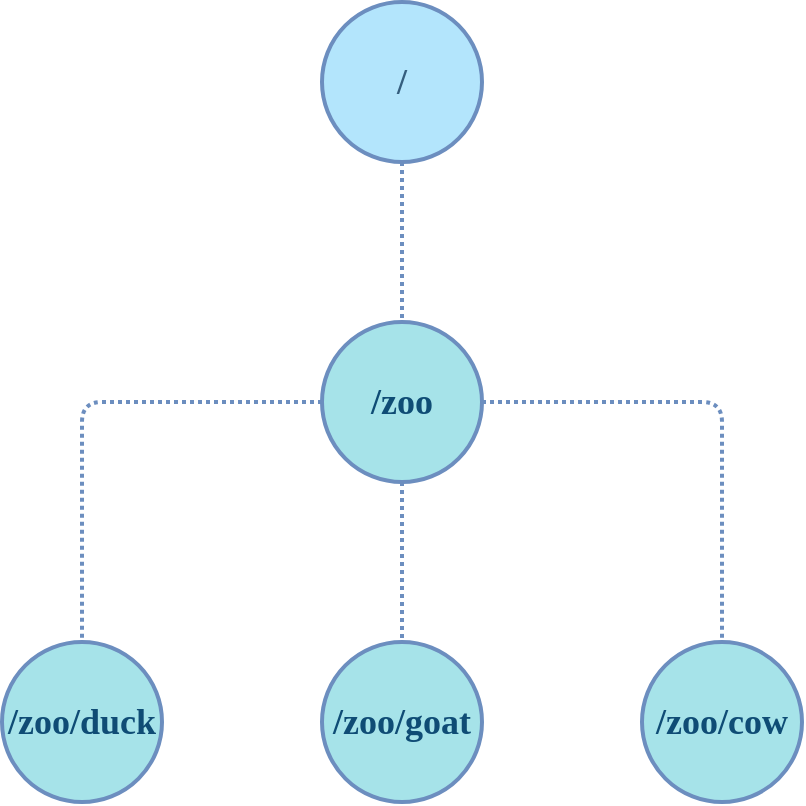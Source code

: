 <mxfile compressed="true" version="22.0.3" type="device" pages="9"><diagram name="znode" id="1yWEmwZhOA9OuNrl3V1_"><mxGraphModel dx="1434" dy="1437" grid="1" gridSize="10" guides="1" tooltips="1" connect="1" arrows="1" fold="1" page="1" pageScale="1" pageWidth="827" pageHeight="583" background="none" math="0" shadow="0"><root><mxCell id="OO8-lPoQyMpIlVlGduNK-0"/><mxCell id="OO8-lPoQyMpIlVlGduNK-1" parent="OO8-lPoQyMpIlVlGduNK-0"/><mxCell id="8QWx_GKL1JItGtokaC0o-0" style="edgeStyle=none;shape=connector;rounded=1;orthogonalLoop=1;jettySize=auto;html=1;exitX=0.5;exitY=1;exitDx=0;exitDy=0;entryX=0.5;entryY=0;entryDx=0;entryDy=0;dashed=1;dashPattern=1 1;labelBackgroundColor=default;strokeColor=#6C8EBF;strokeWidth=2;align=center;verticalAlign=middle;fontFamily=ZCOOL QingKe HuangYou;fontSource=https%3A%2F%2Ffonts.googleapis.com%2Fcss%3Ffamily%3DZCOOL%2BQingKe%2BHuangYou;fontSize=18;fontColor=default;endArrow=none;endFill=0;fontStyle=1" edge="1" parent="OO8-lPoQyMpIlVlGduNK-1" source="Wl6xdtbq5CKJGrbAzsYb-2" target="nS1zip3KXBKdMznVd_MB-0"><mxGeometry relative="1" as="geometry"/></mxCell><mxCell id="Wl6xdtbq5CKJGrbAzsYb-2" value="/" style="ellipse;whiteSpace=wrap;html=1;aspect=fixed;rounded=1;shadow=0;strokeColor=#6C8EBF;strokeWidth=2;align=center;verticalAlign=middle;fontFamily=ZCOOL QingKe HuangYou;fontSize=18;fontColor=#355E7E;fillColor=#B3E5FC;fontSource=https%3A%2F%2Ffonts.googleapis.com%2Fcss%3Ffamily%3DZCOOL%2BQingKe%2BHuangYou;fontStyle=1" vertex="1" parent="OO8-lPoQyMpIlVlGduNK-1"><mxGeometry x="360" y="-520" width="80" height="80" as="geometry"/></mxCell><mxCell id="8QWx_GKL1JItGtokaC0o-1" value="" style="edgeStyle=none;shape=connector;rounded=1;orthogonalLoop=1;jettySize=auto;html=1;dashed=1;dashPattern=1 1;labelBackgroundColor=default;strokeColor=#6C8EBF;strokeWidth=2;align=center;verticalAlign=middle;fontFamily=ZCOOL QingKe HuangYou;fontSource=https%3A%2F%2Ffonts.googleapis.com%2Fcss%3Ffamily%3DZCOOL%2BQingKe%2BHuangYou;fontSize=18;fontColor=#0F4C75;endArrow=none;endFill=0;fontStyle=1" edge="1" parent="OO8-lPoQyMpIlVlGduNK-1" source="nS1zip3KXBKdMznVd_MB-0" target="nS1zip3KXBKdMznVd_MB-1"><mxGeometry relative="1" as="geometry"/></mxCell><mxCell id="8QWx_GKL1JItGtokaC0o-2" style="edgeStyle=orthogonalEdgeStyle;shape=connector;rounded=1;orthogonalLoop=1;jettySize=auto;html=1;exitX=1;exitY=0.5;exitDx=0;exitDy=0;entryX=0.5;entryY=0;entryDx=0;entryDy=0;dashed=1;dashPattern=1 1;labelBackgroundColor=default;strokeColor=#6C8EBF;strokeWidth=2;align=center;verticalAlign=middle;fontFamily=ZCOOL QingKe HuangYou;fontSource=https%3A%2F%2Ffonts.googleapis.com%2Fcss%3Ffamily%3DZCOOL%2BQingKe%2BHuangYou;fontSize=18;fontColor=#0F4C75;endArrow=none;endFill=0;fontStyle=1" edge="1" parent="OO8-lPoQyMpIlVlGduNK-1" source="nS1zip3KXBKdMznVd_MB-0" target="nS1zip3KXBKdMznVd_MB-3"><mxGeometry relative="1" as="geometry"/></mxCell><mxCell id="8QWx_GKL1JItGtokaC0o-3" style="edgeStyle=orthogonalEdgeStyle;shape=connector;rounded=1;orthogonalLoop=1;jettySize=auto;html=1;exitX=0;exitY=0.5;exitDx=0;exitDy=0;entryX=0.5;entryY=0;entryDx=0;entryDy=0;dashed=1;dashPattern=1 1;labelBackgroundColor=default;strokeColor=#6C8EBF;strokeWidth=2;align=center;verticalAlign=middle;fontFamily=ZCOOL QingKe HuangYou;fontSource=https%3A%2F%2Ffonts.googleapis.com%2Fcss%3Ffamily%3DZCOOL%2BQingKe%2BHuangYou;fontSize=18;fontColor=#0F4C75;endArrow=none;endFill=0;fontStyle=1" edge="1" parent="OO8-lPoQyMpIlVlGduNK-1" source="nS1zip3KXBKdMznVd_MB-0" target="nS1zip3KXBKdMznVd_MB-2"><mxGeometry relative="1" as="geometry"/></mxCell><mxCell id="nS1zip3KXBKdMznVd_MB-0" value="/zoo" style="ellipse;whiteSpace=wrap;html=1;aspect=fixed;rounded=1;shadow=0;strokeColor=#6C8EBF;strokeWidth=2;align=center;verticalAlign=middle;fontFamily=ZCOOL QingKe HuangYou;fontSize=18;fontColor=#0F4C75;fillColor=#A6E3E9;fontSource=https%3A%2F%2Ffonts.googleapis.com%2Fcss%3Ffamily%3DZCOOL%2BQingKe%2BHuangYou;fontStyle=1" vertex="1" parent="OO8-lPoQyMpIlVlGduNK-1"><mxGeometry x="360" y="-360" width="80" height="80" as="geometry"/></mxCell><mxCell id="nS1zip3KXBKdMznVd_MB-1" value="/zoo/goat" style="ellipse;whiteSpace=wrap;html=1;aspect=fixed;rounded=1;shadow=0;strokeColor=#6C8EBF;strokeWidth=2;align=center;verticalAlign=middle;fontFamily=ZCOOL QingKe HuangYou;fontSize=18;fontColor=#0F4C75;fillColor=#A6E3E9;fontSource=https%3A%2F%2Ffonts.googleapis.com%2Fcss%3Ffamily%3DZCOOL%2BQingKe%2BHuangYou;fontStyle=1" vertex="1" parent="OO8-lPoQyMpIlVlGduNK-1"><mxGeometry x="360" y="-200" width="80" height="80" as="geometry"/></mxCell><mxCell id="nS1zip3KXBKdMznVd_MB-2" value="/zoo/duck" style="ellipse;whiteSpace=wrap;html=1;aspect=fixed;rounded=1;shadow=0;strokeColor=#6C8EBF;strokeWidth=2;align=center;verticalAlign=middle;fontFamily=ZCOOL QingKe HuangYou;fontSize=18;fontColor=#0F4C75;fillColor=#A6E3E9;fontSource=https%3A%2F%2Ffonts.googleapis.com%2Fcss%3Ffamily%3DZCOOL%2BQingKe%2BHuangYou;fontStyle=1" vertex="1" parent="OO8-lPoQyMpIlVlGduNK-1"><mxGeometry x="200" y="-200" width="80" height="80" as="geometry"/></mxCell><mxCell id="nS1zip3KXBKdMznVd_MB-3" value="/zoo/cow" style="ellipse;whiteSpace=wrap;html=1;aspect=fixed;rounded=1;shadow=0;strokeColor=#6C8EBF;strokeWidth=2;align=center;verticalAlign=middle;fontFamily=ZCOOL QingKe HuangYou;fontSize=18;fontColor=#0F4C75;fillColor=#A6E3E9;fontSource=https%3A%2F%2Ffonts.googleapis.com%2Fcss%3Ffamily%3DZCOOL%2BQingKe%2BHuangYou;fontStyle=1" vertex="1" parent="OO8-lPoQyMpIlVlGduNK-1"><mxGeometry x="520" y="-200" width="80" height="80" as="geometry"/></mxCell></root></mxGraphModel></diagram><diagram name="读流程" id="UwLMhD_CCGMT1XpUMIW5"><mxGraphModel dx="2607" dy="2380" grid="1" gridSize="10" guides="1" tooltips="1" connect="1" arrows="1" fold="1" page="1" pageScale="1" pageWidth="1169" pageHeight="827" math="0" shadow="0"><root><mxCell id="KxNKoJuh6qZr_X6WDQii-0"/><mxCell id="KxNKoJuh6qZr_X6WDQii-1" parent="KxNKoJuh6qZr_X6WDQii-0"/><mxCell id="KxNKoJuh6qZr_X6WDQii-5" value="ZooKeeper Cluster" style="swimlane;whiteSpace=wrap;html=1;rounded=1;shadow=0;strokeColor=#6C8EBF;strokeWidth=2;align=center;verticalAlign=middle;fontFamily=ZCOOL QingKe HuangYou;fontSize=24;fontColor=#FFFFFF;fillColor=#0F4C75;startSize=80;fontSource=https%3A%2F%2Ffonts.googleapis.com%2Fcss%3Ffamily%3DZCOOL%2BQingKe%2BHuangYou;fontStyle=1;container=0;" vertex="1" parent="KxNKoJuh6qZr_X6WDQii-1"><mxGeometry x="400" y="-760" width="560" height="640" as="geometry"/></mxCell><mxCell id="KxNKoJuh6qZr_X6WDQii-12" value="Observer" style="rounded=1;whiteSpace=wrap;html=1;shadow=0;align=center;verticalAlign=middle;fontFamily=ZCOOL QingKe HuangYou;fontSize=20;fontColor=#355E7E;fillColor=#FFF5E4;strokeColor=#6C8EBF;strokeWidth=2;fontStyle=1;container=0;fontSource=https%3A%2F%2Ffonts.googleapis.com%2Fcss%3Ffamily%3DZCOOL%2BQingKe%2BHuangYou;" vertex="1" parent="KxNKoJuh6qZr_X6WDQii-1"><mxGeometry x="440" y="-640" width="160" height="160" as="geometry"/></mxCell><mxCell id="KxNKoJuh6qZr_X6WDQii-16" value="Leader" style="rounded=1;whiteSpace=wrap;html=1;shadow=0;align=center;verticalAlign=middle;fontFamily=ZCOOL QingKe HuangYou;fontSize=20;fontColor=#355E7E;fillColor=#BBE1FA;strokeColor=#6C8EBF;strokeWidth=2;fontStyle=1;container=0;fontSource=https%3A%2F%2Ffonts.googleapis.com%2Fcss%3Ffamily%3DZCOOL%2BQingKe%2BHuangYou;" vertex="1" parent="KxNKoJuh6qZr_X6WDQii-1"><mxGeometry x="440" y="-320" width="160" height="160" as="geometry"/></mxCell><mxCell id="0cOXAaCN95tYKRr0Zmru-25" style="edgeStyle=none;shape=connector;rounded=1;orthogonalLoop=1;jettySize=auto;html=1;exitX=1;exitY=0.75;exitDx=0;exitDy=0;entryX=0;entryY=1;entryDx=0;entryDy=0;labelBackgroundColor=default;strokeColor=#6C8EBF;strokeWidth=2;align=center;verticalAlign=middle;fontFamily=Comic Sans MS;fontSource=https%3A%2F%2Ffonts.googleapis.com%2Fcss%3Ffamily%3DZCOOL%2BQingKe%2BHuangYou;fontSize=18;fontColor=#355E7E;endArrow=classic;endFill=1;startSize=40;" edge="1" parent="KxNKoJuh6qZr_X6WDQii-1" source="KxNKoJuh6qZr_X6WDQii-18" target="0cOXAaCN95tYKRr0Zmru-23"><mxGeometry relative="1" as="geometry"/></mxCell><mxCell id="KxNKoJuh6qZr_X6WDQii-18" value="Follower" style="rounded=1;whiteSpace=wrap;html=1;shadow=0;align=center;verticalAlign=middle;fontFamily=ZCOOL QingKe HuangYou;fontSize=20;fontColor=#355E7E;fillColor=#A6E3E9;strokeColor=#6C8EBF;strokeWidth=2;fontStyle=1;container=0;fontSource=https%3A%2F%2Ffonts.googleapis.com%2Fcss%3Ffamily%3DZCOOL%2BQingKe%2BHuangYou;" vertex="1" parent="KxNKoJuh6qZr_X6WDQii-1"><mxGeometry x="760" y="-320" width="160" height="160" as="geometry"/></mxCell><mxCell id="KxNKoJuh6qZr_X6WDQii-23" value="Follower" style="rounded=1;whiteSpace=wrap;html=1;shadow=0;align=center;verticalAlign=middle;fontFamily=ZCOOL QingKe HuangYou;fontSize=20;fontColor=#355E7E;fillColor=#A6E3E9;strokeColor=#6C8EBF;strokeWidth=2;fontStyle=1;container=0;fontSource=https%3A%2F%2Ffonts.googleapis.com%2Fcss%3Ffamily%3DZCOOL%2BQingKe%2BHuangYou;" vertex="1" parent="KxNKoJuh6qZr_X6WDQii-1"><mxGeometry x="760" y="-640" width="160" height="160" as="geometry"/></mxCell><mxCell id="0cOXAaCN95tYKRr0Zmru-0" value="" style="group" vertex="1" connectable="0" parent="KxNKoJuh6qZr_X6WDQii-1"><mxGeometry x="120" y="-320" width="280" height="140" as="geometry"/></mxCell><mxCell id="KxNKoJuh6qZr_X6WDQii-7" value="&lt;span style=&quot;font-size: 20px;&quot;&gt;Client&lt;/span&gt;" style="ellipse;whiteSpace=wrap;html=1;aspect=fixed;rounded=1;shadow=0;strokeColor=#6C8EBF;strokeWidth=2;align=center;verticalAlign=middle;fontFamily=ZCOOL QingKe HuangYou;fontSize=20;fontColor=#FFFFFF;startSize=40;fillColor=#6C8EBF;fontSource=https%3A%2F%2Ffonts.googleapis.com%2Fcss%3Ffamily%3DZCOOL%2BQingKe%2BHuangYou;fontStyle=1" vertex="1" parent="0cOXAaCN95tYKRr0Zmru-0"><mxGeometry y="20" width="120" height="120" as="geometry"/></mxCell><mxCell id="KxNKoJuh6qZr_X6WDQii-8" value="&lt;font color=&quot;#0f4c75&quot;&gt;read&lt;/font&gt;" style="rounded=1;whiteSpace=wrap;html=1;shadow=0;strokeColor=none;strokeWidth=2;align=center;verticalAlign=middle;fontFamily=ZCOOL QingKe HuangYou;fontSource=https%3A%2F%2Ffonts.googleapis.com%2Fcss%3Ffamily%3DZCOOL%2BQingKe%2BHuangYou;fontSize=18;fontColor=#FFFFFF;startSize=40;fillColor=none;fontStyle=1" vertex="1" parent="0cOXAaCN95tYKRr0Zmru-0"><mxGeometry x="160" width="120" height="40" as="geometry"/></mxCell><mxCell id="KxNKoJuh6qZr_X6WDQii-9" value="&lt;font color=&quot;#0f4c75&quot;&gt;response&lt;/font&gt;" style="rounded=1;whiteSpace=wrap;html=1;shadow=0;strokeColor=none;strokeWidth=2;align=center;verticalAlign=middle;fontFamily=ZCOOL QingKe HuangYou;fontSource=https%3A%2F%2Ffonts.googleapis.com%2Fcss%3Ffamily%3DZCOOL%2BQingKe%2BHuangYou;fontSize=18;fontColor=#FFFFFF;startSize=40;fillColor=none;fontStyle=1" vertex="1" parent="0cOXAaCN95tYKRr0Zmru-0"><mxGeometry x="160" y="80" width="120" height="40" as="geometry"/></mxCell><mxCell id="KxNKoJuh6qZr_X6WDQii-10" value="1" style="ellipse;whiteSpace=wrap;html=1;aspect=fixed;rounded=1;shadow=0;strokeColor=#6C8EBF;strokeWidth=2;align=center;verticalAlign=middle;fontFamily=ZCOOL QingKe HuangYou;fontSize=20;fontColor=#355E7E;fillColor=#E1D5E7;fontSource=https%3A%2F%2Ffonts.googleapis.com%2Fcss%3Ffamily%3DZCOOL%2BQingKe%2BHuangYou;fontStyle=1" vertex="1" parent="0cOXAaCN95tYKRr0Zmru-0"><mxGeometry x="130" y="5" width="30" height="30" as="geometry"/></mxCell><mxCell id="KxNKoJuh6qZr_X6WDQii-11" value="2" style="ellipse;whiteSpace=wrap;html=1;aspect=fixed;rounded=1;shadow=0;strokeColor=#6C8EBF;strokeWidth=2;align=center;verticalAlign=middle;fontFamily=ZCOOL QingKe HuangYou;fontSize=20;fontColor=#355E7E;fillColor=#E1D5E7;fontSource=https%3A%2F%2Ffonts.googleapis.com%2Fcss%3Ffamily%3DZCOOL%2BQingKe%2BHuangYou;fontStyle=1" vertex="1" parent="0cOXAaCN95tYKRr0Zmru-0"><mxGeometry x="130" y="85" width="30" height="30" as="geometry"/></mxCell><mxCell id="KxNKoJuh6qZr_X6WDQii-4" style="edgeStyle=none;shape=connector;rounded=1;orthogonalLoop=1;jettySize=auto;html=1;entryX=1;entryY=1;entryDx=0;entryDy=0;labelBackgroundColor=default;strokeColor=#6C8EBF;strokeWidth=2;align=center;verticalAlign=middle;fontFamily=ZCOOL QingKe HuangYou;fontSource=https%3A%2F%2Ffonts.googleapis.com%2Fcss%3Ffamily%3DZCOOL%2BQingKe%2BHuangYou;fontSize=18;fontColor=#FFFFFF;endArrow=classic;endFill=1;startSize=40;fontStyle=1;exitX=0;exitY=0.75;exitDx=0;exitDy=0;" edge="1" parent="KxNKoJuh6qZr_X6WDQii-1" source="KxNKoJuh6qZr_X6WDQii-16" target="KxNKoJuh6qZr_X6WDQii-7"><mxGeometry relative="1" as="geometry"><mxPoint x="320" y="-200.0" as="sourcePoint"/></mxGeometry></mxCell><mxCell id="KxNKoJuh6qZr_X6WDQii-6" style="edgeStyle=none;shape=connector;rounded=1;orthogonalLoop=1;jettySize=auto;html=1;exitX=1;exitY=0;exitDx=0;exitDy=0;entryX=0;entryY=0.25;entryDx=0;entryDy=0;labelBackgroundColor=default;strokeColor=#6C8EBF;strokeWidth=2;align=center;verticalAlign=middle;fontFamily=ZCOOL QingKe HuangYou;fontSource=https%3A%2F%2Ffonts.googleapis.com%2Fcss%3Ffamily%3DZCOOL%2BQingKe%2BHuangYou;fontSize=18;fontColor=#FFFFFF;endArrow=classic;endFill=1;startSize=40;fontStyle=1" edge="1" parent="KxNKoJuh6qZr_X6WDQii-1" source="KxNKoJuh6qZr_X6WDQii-7" target="KxNKoJuh6qZr_X6WDQii-16"><mxGeometry relative="1" as="geometry"><mxPoint x="320" y="-280" as="targetPoint"/></mxGeometry></mxCell><mxCell id="0cOXAaCN95tYKRr0Zmru-21" style="edgeStyle=none;shape=connector;rounded=1;orthogonalLoop=1;jettySize=auto;html=1;entryX=1;entryY=1;entryDx=0;entryDy=0;labelBackgroundColor=default;strokeColor=#6C8EBF;strokeWidth=2;align=center;verticalAlign=middle;fontFamily=ZCOOL QingKe HuangYou;fontSource=https%3A%2F%2Ffonts.googleapis.com%2Fcss%3Ffamily%3DZCOOL%2BQingKe%2BHuangYou;fontSize=18;fontColor=#FFFFFF;endArrow=classic;endFill=1;startSize=40;fontStyle=1;exitX=0;exitY=0.75;exitDx=0;exitDy=0;" edge="1" parent="KxNKoJuh6qZr_X6WDQii-1" target="0cOXAaCN95tYKRr0Zmru-16" source="KxNKoJuh6qZr_X6WDQii-12"><mxGeometry relative="1" as="geometry"><mxPoint x="450" y="-364" as="sourcePoint"/></mxGeometry></mxCell><mxCell id="0cOXAaCN95tYKRr0Zmru-22" style="edgeStyle=none;shape=connector;rounded=1;orthogonalLoop=1;jettySize=auto;html=1;exitX=1;exitY=0;exitDx=0;exitDy=0;labelBackgroundColor=default;strokeColor=#6C8EBF;strokeWidth=2;align=center;verticalAlign=middle;fontFamily=ZCOOL QingKe HuangYou;fontSource=https%3A%2F%2Ffonts.googleapis.com%2Fcss%3Ffamily%3DZCOOL%2BQingKe%2BHuangYou;fontSize=18;fontColor=#FFFFFF;endArrow=classic;endFill=1;startSize=40;fontStyle=1;entryX=0;entryY=0.25;entryDx=0;entryDy=0;" edge="1" parent="KxNKoJuh6qZr_X6WDQii-1" source="0cOXAaCN95tYKRr0Zmru-16" target="KxNKoJuh6qZr_X6WDQii-12"><mxGeometry relative="1" as="geometry"><mxPoint x="430" y="-610" as="targetPoint"/></mxGeometry></mxCell><mxCell id="0cOXAaCN95tYKRr0Zmru-16" value="&lt;span style=&quot;font-size: 20px;&quot;&gt;Client&lt;/span&gt;" style="ellipse;whiteSpace=wrap;html=1;aspect=fixed;rounded=1;shadow=0;strokeColor=#6C8EBF;strokeWidth=2;align=center;verticalAlign=middle;fontFamily=ZCOOL QingKe HuangYou;fontSize=20;fontColor=#FFFFFF;startSize=40;fillColor=#6C8EBF;fontSource=https%3A%2F%2Ffonts.googleapis.com%2Fcss%3Ffamily%3DZCOOL%2BQingKe%2BHuangYou;fontStyle=1" vertex="1" parent="KxNKoJuh6qZr_X6WDQii-1"><mxGeometry x="130" y="-620" width="120" height="120" as="geometry"/></mxCell><mxCell id="0cOXAaCN95tYKRr0Zmru-17" value="&lt;font color=&quot;#0f4c75&quot;&gt;read&lt;/font&gt;" style="rounded=1;whiteSpace=wrap;html=1;shadow=0;strokeColor=none;strokeWidth=2;align=center;verticalAlign=middle;fontFamily=ZCOOL QingKe HuangYou;fontSource=https%3A%2F%2Ffonts.googleapis.com%2Fcss%3Ffamily%3DZCOOL%2BQingKe%2BHuangYou;fontSize=18;fontColor=#FFFFFF;startSize=40;fillColor=none;fontStyle=1" vertex="1" parent="KxNKoJuh6qZr_X6WDQii-1"><mxGeometry x="280" y="-640" width="120" height="40" as="geometry"/></mxCell><mxCell id="0cOXAaCN95tYKRr0Zmru-18" value="&lt;font color=&quot;#0f4c75&quot;&gt;response&lt;/font&gt;" style="rounded=1;whiteSpace=wrap;html=1;shadow=0;strokeColor=none;strokeWidth=2;align=center;verticalAlign=middle;fontFamily=ZCOOL QingKe HuangYou;fontSource=https%3A%2F%2Ffonts.googleapis.com%2Fcss%3Ffamily%3DZCOOL%2BQingKe%2BHuangYou;fontSize=18;fontColor=#FFFFFF;startSize=40;fillColor=none;fontStyle=1" vertex="1" parent="KxNKoJuh6qZr_X6WDQii-1"><mxGeometry x="280" y="-560" width="120" height="40" as="geometry"/></mxCell><mxCell id="0cOXAaCN95tYKRr0Zmru-19" value="1" style="ellipse;whiteSpace=wrap;html=1;aspect=fixed;rounded=1;shadow=0;strokeColor=#6C8EBF;strokeWidth=2;align=center;verticalAlign=middle;fontFamily=ZCOOL QingKe HuangYou;fontSize=20;fontColor=#355E7E;fillColor=#E1D5E7;fontSource=https%3A%2F%2Ffonts.googleapis.com%2Fcss%3Ffamily%3DZCOOL%2BQingKe%2BHuangYou;fontStyle=1" vertex="1" parent="KxNKoJuh6qZr_X6WDQii-1"><mxGeometry x="250" y="-635" width="30" height="30" as="geometry"/></mxCell><mxCell id="0cOXAaCN95tYKRr0Zmru-20" value="2" style="ellipse;whiteSpace=wrap;html=1;aspect=fixed;rounded=1;shadow=0;strokeColor=#6C8EBF;strokeWidth=2;align=center;verticalAlign=middle;fontFamily=ZCOOL QingKe HuangYou;fontSize=20;fontColor=#355E7E;fillColor=#E1D5E7;fontSource=https%3A%2F%2Ffonts.googleapis.com%2Fcss%3Ffamily%3DZCOOL%2BQingKe%2BHuangYou;fontStyle=1" vertex="1" parent="KxNKoJuh6qZr_X6WDQii-1"><mxGeometry x="250" y="-555" width="30" height="30" as="geometry"/></mxCell><mxCell id="0cOXAaCN95tYKRr0Zmru-24" style="edgeStyle=none;shape=connector;rounded=1;orthogonalLoop=1;jettySize=auto;html=1;exitX=0;exitY=0;exitDx=0;exitDy=0;entryX=1;entryY=0.25;entryDx=0;entryDy=0;labelBackgroundColor=default;strokeColor=#6C8EBF;strokeWidth=2;align=center;verticalAlign=middle;fontFamily=Comic Sans MS;fontSource=https%3A%2F%2Ffonts.googleapis.com%2Fcss%3Ffamily%3DZCOOL%2BQingKe%2BHuangYou;fontSize=18;fontColor=#355E7E;endArrow=classic;endFill=1;startSize=40;" edge="1" parent="KxNKoJuh6qZr_X6WDQii-1" source="0cOXAaCN95tYKRr0Zmru-23" target="KxNKoJuh6qZr_X6WDQii-18"><mxGeometry relative="1" as="geometry"/></mxCell><mxCell id="0cOXAaCN95tYKRr0Zmru-23" value="&lt;span style=&quot;font-size: 20px;&quot;&gt;Client&lt;/span&gt;" style="ellipse;whiteSpace=wrap;html=1;aspect=fixed;rounded=1;shadow=0;strokeColor=#6C8EBF;strokeWidth=2;align=center;verticalAlign=middle;fontFamily=ZCOOL QingKe HuangYou;fontSize=20;fontColor=#FFFFFF;startSize=40;fillColor=#6C8EBF;fontSource=https%3A%2F%2Ffonts.googleapis.com%2Fcss%3Ffamily%3DZCOOL%2BQingKe%2BHuangYou;fontStyle=1" vertex="1" parent="KxNKoJuh6qZr_X6WDQii-1"><mxGeometry x="1120" y="-300" width="120" height="120" as="geometry"/></mxCell><mxCell id="0cOXAaCN95tYKRr0Zmru-26" value="&lt;font color=&quot;#0f4c75&quot;&gt;read&lt;/font&gt;" style="rounded=1;whiteSpace=wrap;html=1;shadow=0;strokeColor=none;strokeWidth=2;align=center;verticalAlign=middle;fontFamily=ZCOOL QingKe HuangYou;fontSource=https%3A%2F%2Ffonts.googleapis.com%2Fcss%3Ffamily%3DZCOOL%2BQingKe%2BHuangYou;fontSize=18;fontColor=#FFFFFF;startSize=40;fillColor=none;fontStyle=1" vertex="1" parent="KxNKoJuh6qZr_X6WDQii-1"><mxGeometry x="1000" y="-320" width="120" height="40" as="geometry"/></mxCell><mxCell id="0cOXAaCN95tYKRr0Zmru-27" value="&lt;font color=&quot;#0f4c75&quot;&gt;response&lt;/font&gt;" style="rounded=1;whiteSpace=wrap;html=1;shadow=0;strokeColor=none;strokeWidth=2;align=center;verticalAlign=middle;fontFamily=ZCOOL QingKe HuangYou;fontSource=https%3A%2F%2Ffonts.googleapis.com%2Fcss%3Ffamily%3DZCOOL%2BQingKe%2BHuangYou;fontSize=18;fontColor=#FFFFFF;startSize=40;fillColor=none;fontStyle=1" vertex="1" parent="KxNKoJuh6qZr_X6WDQii-1"><mxGeometry x="1000" y="-240" width="120" height="40" as="geometry"/></mxCell><mxCell id="0cOXAaCN95tYKRr0Zmru-28" value="1" style="ellipse;whiteSpace=wrap;html=1;aspect=fixed;rounded=1;shadow=0;strokeColor=#6C8EBF;strokeWidth=2;align=center;verticalAlign=middle;fontFamily=ZCOOL QingKe HuangYou;fontSize=20;fontColor=#355E7E;fillColor=#E1D5E7;fontSource=https%3A%2F%2Ffonts.googleapis.com%2Fcss%3Ffamily%3DZCOOL%2BQingKe%2BHuangYou;fontStyle=1" vertex="1" parent="KxNKoJuh6qZr_X6WDQii-1"><mxGeometry x="970" y="-315" width="30" height="30" as="geometry"/></mxCell><mxCell id="0cOXAaCN95tYKRr0Zmru-29" value="2" style="ellipse;whiteSpace=wrap;html=1;aspect=fixed;rounded=1;shadow=0;strokeColor=#6C8EBF;strokeWidth=2;align=center;verticalAlign=middle;fontFamily=ZCOOL QingKe HuangYou;fontSize=20;fontColor=#355E7E;fillColor=#E1D5E7;fontSource=https%3A%2F%2Ffonts.googleapis.com%2Fcss%3Ffamily%3DZCOOL%2BQingKe%2BHuangYou;fontStyle=1" vertex="1" parent="KxNKoJuh6qZr_X6WDQii-1"><mxGeometry x="970" y="-235" width="30" height="30" as="geometry"/></mxCell></root></mxGraphModel></diagram><diagram name="写流程1" id="GAfQ3bz5iuW0oyDfGLBw"><mxGraphModel dx="1434" dy="1681" grid="1" gridSize="10" guides="1" tooltips="1" connect="1" arrows="1" fold="1" page="1" pageScale="1" pageWidth="1169" pageHeight="827" math="0" shadow="0"><root><mxCell id="opaNQlludrJBaIS1he-1-0"/><mxCell id="opaNQlludrJBaIS1he-1-1" parent="opaNQlludrJBaIS1he-1-0"/><mxCell id="gaC4op6pwOttUytp_Oaf-11" value="&lt;font color=&quot;#0f4c75&quot;&gt;ack&lt;/font&gt;" style="rounded=1;whiteSpace=wrap;html=1;shadow=0;strokeColor=none;strokeWidth=2;align=center;verticalAlign=middle;fontFamily=ZCOOL QingKe HuangYou;fontSource=https%3A%2F%2Ffonts.googleapis.com%2Fcss%3Ffamily%3DZCOOL%2BQingKe%2BHuangYou;fontSize=18;fontColor=#FFFFFF;startSize=40;fillColor=none;fontStyle=1;container=0;" vertex="1" parent="opaNQlludrJBaIS1he-1-1"><mxGeometry x="640" y="-240" width="120" height="40" as="geometry"/></mxCell><mxCell id="gaC4op6pwOttUytp_Oaf-12" value="&lt;font color=&quot;#0f4c75&quot;&gt;propose&lt;/font&gt;" style="rounded=1;whiteSpace=wrap;html=1;shadow=0;strokeColor=none;strokeWidth=2;align=center;verticalAlign=middle;fontFamily=ZCOOL QingKe HuangYou;fontSource=https%3A%2F%2Ffonts.googleapis.com%2Fcss%3Ffamily%3DZCOOL%2BQingKe%2BHuangYou;fontSize=18;fontColor=#FFFFFF;startSize=40;fillColor=none;fontStyle=1;container=0;" vertex="1" parent="opaNQlludrJBaIS1he-1-1"><mxGeometry x="640" y="-280" width="120" height="40" as="geometry"/></mxCell><mxCell id="opaNQlludrJBaIS1he-1-2" style="edgeStyle=none;shape=connector;rounded=1;orthogonalLoop=1;jettySize=auto;html=1;entryX=1;entryY=1;entryDx=0;entryDy=0;labelBackgroundColor=default;strokeColor=#6C8EBF;strokeWidth=2;align=center;verticalAlign=middle;fontFamily=ZCOOL QingKe HuangYou;fontSource=https%3A%2F%2Ffonts.googleapis.com%2Fcss%3Ffamily%3DZCOOL%2BQingKe%2BHuangYou;fontSize=18;fontColor=#FFFFFF;endArrow=classic;endFill=1;startSize=40;fontStyle=1;exitX=0;exitY=0.75;exitDx=0;exitDy=0;" edge="1" parent="opaNQlludrJBaIS1he-1-1" source="opaNQlludrJBaIS1he-1-24" target="opaNQlludrJBaIS1he-1-8"><mxGeometry relative="1" as="geometry"><mxPoint x="440" y="-520.0" as="sourcePoint"/></mxGeometry></mxCell><mxCell id="opaNQlludrJBaIS1he-1-4" value="ZooKeeper Cluster" style="swimlane;whiteSpace=wrap;html=1;rounded=1;shadow=0;strokeColor=#6C8EBF;strokeWidth=2;align=center;verticalAlign=middle;fontFamily=ZCOOL QingKe HuangYou;fontSize=24;fontColor=#FFFFFF;fillColor=#0F4C75;startSize=80;fontSource=https%3A%2F%2Ffonts.googleapis.com%2Fcss%3Ffamily%3DZCOOL%2BQingKe%2BHuangYou;fontStyle=1;container=0;" vertex="1" parent="opaNQlludrJBaIS1he-1-1"><mxGeometry x="400" y="-760" width="560" height="640" as="geometry"/></mxCell><mxCell id="opaNQlludrJBaIS1he-1-7" style="edgeStyle=none;shape=connector;rounded=1;orthogonalLoop=1;jettySize=auto;html=1;exitX=1;exitY=0;exitDx=0;exitDy=0;entryX=0;entryY=0.25;entryDx=0;entryDy=0;labelBackgroundColor=default;strokeColor=#6C8EBF;strokeWidth=2;align=center;verticalAlign=middle;fontFamily=ZCOOL QingKe HuangYou;fontSource=https%3A%2F%2Ffonts.googleapis.com%2Fcss%3Ffamily%3DZCOOL%2BQingKe%2BHuangYou;fontSize=18;fontColor=#FFFFFF;endArrow=classic;endFill=1;startSize=40;fontStyle=1" edge="1" parent="opaNQlludrJBaIS1he-1-1" source="opaNQlludrJBaIS1he-1-8" target="opaNQlludrJBaIS1he-1-24"><mxGeometry relative="1" as="geometry"><mxPoint x="440" y="-600" as="targetPoint"/></mxGeometry></mxCell><mxCell id="opaNQlludrJBaIS1he-1-8" value="&lt;span style=&quot;font-size: 20px;&quot;&gt;Client&lt;/span&gt;" style="ellipse;whiteSpace=wrap;html=1;aspect=fixed;rounded=1;shadow=0;strokeColor=#6C8EBF;strokeWidth=2;align=center;verticalAlign=middle;fontFamily=ZCOOL QingKe HuangYou;fontSize=20;fontColor=#FFFFFF;startSize=40;fillColor=#6C8EBF;fontSource=https%3A%2F%2Ffonts.googleapis.com%2Fcss%3Ffamily%3DZCOOL%2BQingKe%2BHuangYou;fontStyle=1" vertex="1" parent="opaNQlludrJBaIS1he-1-1"><mxGeometry x="120" y="-300" width="120" height="120" as="geometry"/></mxCell><mxCell id="opaNQlludrJBaIS1he-1-12" value="&lt;font color=&quot;#0f4c75&quot;&gt;write&lt;/font&gt;" style="rounded=1;whiteSpace=wrap;html=1;shadow=0;strokeColor=none;strokeWidth=2;align=center;verticalAlign=middle;fontFamily=ZCOOL QingKe HuangYou;fontSource=https%3A%2F%2Ffonts.googleapis.com%2Fcss%3Ffamily%3DZCOOL%2BQingKe%2BHuangYou;fontSize=18;fontColor=#FFFFFF;startSize=40;fillColor=none;fontStyle=1" vertex="1" parent="opaNQlludrJBaIS1he-1-1"><mxGeometry x="280" y="-320" width="120" height="40" as="geometry"/></mxCell><mxCell id="opaNQlludrJBaIS1he-1-13" value="&lt;font color=&quot;#0f4c75&quot;&gt;response&lt;/font&gt;" style="rounded=1;whiteSpace=wrap;html=1;shadow=0;strokeColor=none;strokeWidth=2;align=center;verticalAlign=middle;fontFamily=ZCOOL QingKe HuangYou;fontSource=https%3A%2F%2Ffonts.googleapis.com%2Fcss%3Ffamily%3DZCOOL%2BQingKe%2BHuangYou;fontSize=18;fontColor=#FFFFFF;startSize=40;fillColor=none;fontStyle=1" vertex="1" parent="opaNQlludrJBaIS1he-1-1"><mxGeometry x="280" y="-240" width="120" height="40" as="geometry"/></mxCell><mxCell id="opaNQlludrJBaIS1he-1-18" value="1" style="ellipse;whiteSpace=wrap;html=1;aspect=fixed;rounded=1;shadow=0;strokeColor=#6C8EBF;strokeWidth=2;align=center;verticalAlign=middle;fontFamily=ZCOOL QingKe HuangYou;fontSize=20;fontColor=#355E7E;fillColor=#E1D5E7;fontSource=https%3A%2F%2Ffonts.googleapis.com%2Fcss%3Ffamily%3DZCOOL%2BQingKe%2BHuangYou;fontStyle=1" vertex="1" parent="opaNQlludrJBaIS1he-1-1"><mxGeometry x="250" y="-315" width="30" height="30" as="geometry"/></mxCell><mxCell id="opaNQlludrJBaIS1he-1-19" value="5" style="ellipse;whiteSpace=wrap;html=1;aspect=fixed;rounded=1;shadow=0;strokeColor=#6C8EBF;strokeWidth=2;align=center;verticalAlign=middle;fontFamily=ZCOOL QingKe HuangYou;fontSize=20;fontColor=#355E7E;fillColor=#E1D5E7;fontSource=https%3A%2F%2Ffonts.googleapis.com%2Fcss%3Ffamily%3DZCOOL%2BQingKe%2BHuangYou;fontStyle=1" vertex="1" parent="opaNQlludrJBaIS1he-1-1"><mxGeometry x="250" y="-235" width="30" height="30" as="geometry"/></mxCell><mxCell id="opaNQlludrJBaIS1he-1-25" value="Observer" style="rounded=1;whiteSpace=wrap;html=1;shadow=0;align=center;verticalAlign=middle;fontFamily=ZCOOL QingKe HuangYou;fontSize=20;fontColor=#355E7E;fillColor=#FFF5E4;strokeColor=#6C8EBF;strokeWidth=2;fontStyle=1;container=0;fontSource=https%3A%2F%2Ffonts.googleapis.com%2Fcss%3Ffamily%3DZCOOL%2BQingKe%2BHuangYou;" vertex="1" parent="opaNQlludrJBaIS1he-1-1"><mxGeometry x="440" y="-640" width="160" height="160" as="geometry"/></mxCell><mxCell id="gaC4op6pwOttUytp_Oaf-6" style="edgeStyle=none;shape=connector;rounded=1;orthogonalLoop=1;jettySize=auto;html=1;exitX=1;exitY=1;exitDx=0;exitDy=0;entryX=0;entryY=1;entryDx=0;entryDy=0;labelBackgroundColor=default;strokeColor=#b85450;strokeWidth=2;align=center;verticalAlign=middle;fontFamily=Comic Sans MS;fontSource=https%3A%2F%2Ffonts.googleapis.com%2Fcss%3Ffamily%3DZCOOL%2BQingKe%2BHuangYou;fontSize=18;fontColor=#355E7E;endArrow=classic;endFill=1;startSize=40;dashed=1;fillColor=#f8cecc;" edge="1" parent="opaNQlludrJBaIS1he-1-1" source="opaNQlludrJBaIS1he-1-24" target="gaC4op6pwOttUytp_Oaf-5"><mxGeometry relative="1" as="geometry"/></mxCell><mxCell id="gaC4op6pwOttUytp_Oaf-8" style="edgeStyle=none;shape=connector;rounded=1;orthogonalLoop=1;jettySize=auto;html=1;exitX=1;exitY=0.5;exitDx=0;exitDy=0;entryX=0;entryY=0.5;entryDx=0;entryDy=0;labelBackgroundColor=default;strokeColor=#9673a6;strokeWidth=2;align=center;verticalAlign=middle;fontFamily=Comic Sans MS;fontSource=https%3A%2F%2Ffonts.googleapis.com%2Fcss%3Ffamily%3DZCOOL%2BQingKe%2BHuangYou;fontSize=18;fontColor=#355E7E;endArrow=classic;endFill=1;startSize=40;dashed=1;fillColor=#e1d5e7;" edge="1" parent="opaNQlludrJBaIS1he-1-1" source="opaNQlludrJBaIS1he-1-24" target="gaC4op6pwOttUytp_Oaf-5"><mxGeometry relative="1" as="geometry"/></mxCell><mxCell id="gaC4op6pwOttUytp_Oaf-22" style="edgeStyle=none;shape=connector;rounded=1;orthogonalLoop=1;jettySize=auto;html=1;exitX=0.5;exitY=0;exitDx=0;exitDy=0;entryX=0.5;entryY=1;entryDx=0;entryDy=0;labelBackgroundColor=default;strokeColor=#b85450;strokeWidth=2;align=center;verticalAlign=middle;fontFamily=Comic Sans MS;fontSource=https%3A%2F%2Ffonts.googleapis.com%2Fcss%3Ffamily%3DZCOOL%2BQingKe%2BHuangYou;fontSize=18;fontColor=#355E7E;endArrow=classic;endFill=1;startSize=40;dashed=1;fillColor=#f8cecc;" edge="1" parent="opaNQlludrJBaIS1he-1-1" source="opaNQlludrJBaIS1he-1-24" target="opaNQlludrJBaIS1he-1-25"><mxGeometry relative="1" as="geometry"/></mxCell><mxCell id="opaNQlludrJBaIS1he-1-24" value="Leader" style="rounded=1;whiteSpace=wrap;html=1;shadow=0;align=center;verticalAlign=middle;fontFamily=ZCOOL QingKe HuangYou;fontSize=20;fontColor=#355E7E;fillColor=#BBE1FA;strokeColor=#6C8EBF;strokeWidth=2;fontStyle=1;container=0;fontSource=https%3A%2F%2Ffonts.googleapis.com%2Fcss%3Ffamily%3DZCOOL%2BQingKe%2BHuangYou;" vertex="1" parent="opaNQlludrJBaIS1he-1-1"><mxGeometry x="440" y="-320" width="160" height="160" as="geometry"/></mxCell><mxCell id="gaC4op6pwOttUytp_Oaf-7" style="edgeStyle=none;shape=connector;rounded=1;orthogonalLoop=1;jettySize=auto;html=1;exitX=0;exitY=0.75;exitDx=0;exitDy=0;entryX=1;entryY=0.75;entryDx=0;entryDy=0;labelBackgroundColor=default;strokeColor=#82b366;strokeWidth=2;align=center;verticalAlign=middle;fontFamily=Comic Sans MS;fontSource=https%3A%2F%2Ffonts.googleapis.com%2Fcss%3Ffamily%3DZCOOL%2BQingKe%2BHuangYou;fontSize=18;fontColor=#355E7E;endArrow=classic;endFill=1;startSize=40;dashed=1;fillColor=#d5e8d4;" edge="1" parent="opaNQlludrJBaIS1he-1-1" source="gaC4op6pwOttUytp_Oaf-5" target="opaNQlludrJBaIS1he-1-24"><mxGeometry relative="1" as="geometry"/></mxCell><mxCell id="gaC4op6pwOttUytp_Oaf-5" value="Follower" style="rounded=1;whiteSpace=wrap;html=1;shadow=0;align=center;verticalAlign=middle;fontFamily=ZCOOL QingKe HuangYou;fontSize=20;fontColor=#355E7E;fillColor=#A6E3E9;strokeColor=#6C8EBF;strokeWidth=2;fontStyle=1;container=0;fontSource=https%3A%2F%2Ffonts.googleapis.com%2Fcss%3Ffamily%3DZCOOL%2BQingKe%2BHuangYou;" vertex="1" parent="opaNQlludrJBaIS1he-1-1"><mxGeometry x="760" y="-320" width="160" height="160" as="geometry"/></mxCell><mxCell id="gaC4op6pwOttUytp_Oaf-10" value="&lt;font color=&quot;#0f4c75&quot;&gt;commit&lt;/font&gt;" style="rounded=1;whiteSpace=wrap;html=1;shadow=0;strokeColor=none;strokeWidth=2;align=center;verticalAlign=middle;fontFamily=ZCOOL QingKe HuangYou;fontSource=https%3A%2F%2Ffonts.googleapis.com%2Fcss%3Ffamily%3DZCOOL%2BQingKe%2BHuangYou;fontSize=18;fontColor=#FFFFFF;startSize=40;fillColor=none;fontStyle=1;container=0;" vertex="1" parent="opaNQlludrJBaIS1he-1-1"><mxGeometry x="640" y="-200" width="120" height="40" as="geometry"/></mxCell><mxCell id="gaC4op6pwOttUytp_Oaf-16" value="2" style="ellipse;whiteSpace=wrap;html=1;aspect=fixed;rounded=1;shadow=0;strokeColor=#6C8EBF;strokeWidth=2;align=center;verticalAlign=middle;fontFamily=ZCOOL QingKe HuangYou;fontSize=20;fontColor=#355E7E;fillColor=#E1D5E7;fontSource=https%3A%2F%2Ffonts.googleapis.com%2Fcss%3Ffamily%3DZCOOL%2BQingKe%2BHuangYou;fontStyle=1" vertex="1" parent="opaNQlludrJBaIS1he-1-1"><mxGeometry x="610" y="-275" width="30" height="30" as="geometry"/></mxCell><mxCell id="gaC4op6pwOttUytp_Oaf-18" value="3" style="ellipse;whiteSpace=wrap;html=1;aspect=fixed;rounded=1;shadow=0;strokeColor=#6C8EBF;strokeWidth=2;align=center;verticalAlign=middle;fontFamily=ZCOOL QingKe HuangYou;fontSize=20;fontColor=#355E7E;fillColor=#E1D5E7;fontSource=https%3A%2F%2Ffonts.googleapis.com%2Fcss%3Ffamily%3DZCOOL%2BQingKe%2BHuangYou;fontStyle=1" vertex="1" parent="opaNQlludrJBaIS1he-1-1"><mxGeometry x="610" y="-235" width="30" height="30" as="geometry"/></mxCell><mxCell id="gaC4op6pwOttUytp_Oaf-19" value="4" style="ellipse;whiteSpace=wrap;html=1;aspect=fixed;rounded=1;shadow=0;strokeColor=#6C8EBF;strokeWidth=2;align=center;verticalAlign=middle;fontFamily=ZCOOL QingKe HuangYou;fontSize=20;fontColor=#355E7E;fillColor=#E1D5E7;fontSource=https%3A%2F%2Ffonts.googleapis.com%2Fcss%3Ffamily%3DZCOOL%2BQingKe%2BHuangYou;fontStyle=1" vertex="1" parent="opaNQlludrJBaIS1he-1-1"><mxGeometry x="610" y="-195" width="30" height="30" as="geometry"/></mxCell><mxCell id="gaC4op6pwOttUytp_Oaf-20" value="Follower" style="rounded=1;whiteSpace=wrap;html=1;shadow=0;align=center;verticalAlign=middle;fontFamily=ZCOOL QingKe HuangYou;fontSize=20;fontColor=#355E7E;fillColor=#A6E3E9;strokeColor=#6C8EBF;strokeWidth=2;fontStyle=1;container=0;fontSource=https%3A%2F%2Ffonts.googleapis.com%2Fcss%3Ffamily%3DZCOOL%2BQingKe%2BHuangYou;" vertex="1" parent="opaNQlludrJBaIS1he-1-1"><mxGeometry x="760" y="-640" width="160" height="160" as="geometry"/></mxCell><mxCell id="gaC4op6pwOttUytp_Oaf-24" style="edgeStyle=none;shape=connector;rounded=1;orthogonalLoop=1;jettySize=auto;html=1;exitX=1;exitY=1;exitDx=0;exitDy=0;entryX=0;entryY=1;entryDx=0;entryDy=0;labelBackgroundColor=default;strokeColor=#b85450;strokeWidth=2;align=center;verticalAlign=middle;fontFamily=Comic Sans MS;fontSource=https%3A%2F%2Ffonts.googleapis.com%2Fcss%3Ffamily%3DZCOOL%2BQingKe%2BHuangYou;fontSize=18;fontColor=#355E7E;endArrow=classic;endFill=1;startSize=40;dashed=1;fillColor=#f8cecc;" edge="1" parent="opaNQlludrJBaIS1he-1-1"><mxGeometry relative="1" as="geometry"><mxPoint x="666" y="-314" as="sourcePoint"/><mxPoint x="779" y="-427" as="targetPoint"/></mxGeometry></mxCell><mxCell id="gaC4op6pwOttUytp_Oaf-25" style="edgeStyle=none;shape=connector;rounded=1;orthogonalLoop=1;jettySize=auto;html=1;exitX=1;exitY=0.5;exitDx=0;exitDy=0;entryX=0;entryY=0.5;entryDx=0;entryDy=0;labelBackgroundColor=default;strokeColor=#9673a6;strokeWidth=2;align=center;verticalAlign=middle;fontFamily=Comic Sans MS;fontSource=https%3A%2F%2Ffonts.googleapis.com%2Fcss%3Ffamily%3DZCOOL%2BQingKe%2BHuangYou;fontSize=18;fontColor=#355E7E;endArrow=classic;endFill=1;startSize=40;dashed=1;fillColor=#e1d5e7;" edge="1" parent="opaNQlludrJBaIS1he-1-1"><mxGeometry relative="1" as="geometry"><mxPoint x="609" y="-371" as="sourcePoint"/><mxPoint x="722" y="-484" as="targetPoint"/></mxGeometry></mxCell><mxCell id="gaC4op6pwOttUytp_Oaf-26" style="edgeStyle=none;shape=connector;rounded=1;orthogonalLoop=1;jettySize=auto;html=1;exitX=0;exitY=0.75;exitDx=0;exitDy=0;entryX=1;entryY=0.75;entryDx=0;entryDy=0;labelBackgroundColor=default;strokeColor=#82b366;strokeWidth=2;align=center;verticalAlign=middle;fontFamily=Comic Sans MS;fontSource=https%3A%2F%2Ffonts.googleapis.com%2Fcss%3Ffamily%3DZCOOL%2BQingKe%2BHuangYou;fontSize=18;fontColor=#355E7E;endArrow=classic;endFill=1;startSize=40;dashed=1;fillColor=#d5e8d4;" edge="1" parent="opaNQlludrJBaIS1he-1-1"><mxGeometry relative="1" as="geometry"><mxPoint x="751" y="-455" as="sourcePoint"/><mxPoint x="638" y="-342" as="targetPoint"/></mxGeometry></mxCell></root></mxGraphModel></diagram><diagram name="写流程2" id="5S78VeA_v5HnOEOxC2Or"><mxGraphModel dx="1434" dy="1681" grid="1" gridSize="10" guides="1" tooltips="1" connect="1" arrows="1" fold="1" page="1" pageScale="1" pageWidth="1169" pageHeight="827" math="0" shadow="0"><root><mxCell id="J7Tr1wJAohfVuiHrjmaK-0"/><mxCell id="J7Tr1wJAohfVuiHrjmaK-1" parent="J7Tr1wJAohfVuiHrjmaK-0"/><mxCell id="J7Tr1wJAohfVuiHrjmaK-2" style="edgeStyle=none;shape=connector;rounded=1;orthogonalLoop=1;jettySize=auto;html=1;exitX=0;exitY=0.25;exitDx=0;exitDy=0;entryX=1;entryY=0.25;entryDx=0;entryDy=0;labelBackgroundColor=default;strokeColor=#d79b00;strokeWidth=2;align=center;verticalAlign=middle;fontFamily=Comic Sans MS;fontSource=https%3A%2F%2Ffonts.googleapis.com%2Fcss%3Ffamily%3DZCOOL%2BQingKe%2BHuangYou;fontSize=18;fontColor=#355E7E;endArrow=classic;endFill=1;startSize=40;dashed=1;fillColor=#ffe6cc;" edge="1" parent="J7Tr1wJAohfVuiHrjmaK-1" source="J7Tr1wJAohfVuiHrjmaK-21" target="J7Tr1wJAohfVuiHrjmaK-18"><mxGeometry relative="1" as="geometry"/></mxCell><mxCell id="J7Tr1wJAohfVuiHrjmaK-3" value="&lt;font color=&quot;#0f4c75&quot;&gt;ack&lt;/font&gt;" style="rounded=1;whiteSpace=wrap;html=1;shadow=0;strokeColor=none;strokeWidth=2;align=center;verticalAlign=middle;fontFamily=ZCOOL QingKe HuangYou;fontSource=https%3A%2F%2Ffonts.googleapis.com%2Fcss%3Ffamily%3DZCOOL%2BQingKe%2BHuangYou;fontSize=18;fontColor=#FFFFFF;startSize=40;fillColor=none;fontStyle=1;container=0;" vertex="1" parent="J7Tr1wJAohfVuiHrjmaK-1"><mxGeometry x="640" y="-240" width="120" height="40" as="geometry"/></mxCell><mxCell id="J7Tr1wJAohfVuiHrjmaK-4" value="&lt;font color=&quot;#0f4c75&quot;&gt;propose&lt;/font&gt;" style="rounded=1;whiteSpace=wrap;html=1;shadow=0;strokeColor=none;strokeWidth=2;align=center;verticalAlign=middle;fontFamily=ZCOOL QingKe HuangYou;fontSource=https%3A%2F%2Ffonts.googleapis.com%2Fcss%3Ffamily%3DZCOOL%2BQingKe%2BHuangYou;fontSize=18;fontColor=#FFFFFF;startSize=40;fillColor=none;fontStyle=1;container=0;" vertex="1" parent="J7Tr1wJAohfVuiHrjmaK-1"><mxGeometry x="640" y="-280" width="120" height="40" as="geometry"/></mxCell><mxCell id="J7Tr1wJAohfVuiHrjmaK-5" style="edgeStyle=none;shape=connector;rounded=1;orthogonalLoop=1;jettySize=auto;html=1;exitX=0;exitY=0.75;exitDx=0;exitDy=0;entryX=1;entryY=1;entryDx=0;entryDy=0;labelBackgroundColor=default;strokeColor=#6C8EBF;strokeWidth=2;align=center;verticalAlign=middle;fontFamily=ZCOOL QingKe HuangYou;fontSource=https%3A%2F%2Ffonts.googleapis.com%2Fcss%3Ffamily%3DZCOOL%2BQingKe%2BHuangYou;fontSize=18;fontColor=#FFFFFF;endArrow=classic;endFill=1;startSize=40;fontStyle=1" edge="1" parent="J7Tr1wJAohfVuiHrjmaK-1" target="J7Tr1wJAohfVuiHrjmaK-8"><mxGeometry relative="1" as="geometry"><mxPoint x="440" y="-520.0" as="sourcePoint"/></mxGeometry></mxCell><mxCell id="J7Tr1wJAohfVuiHrjmaK-6" value="ZooKeeper Cluster" style="swimlane;whiteSpace=wrap;html=1;rounded=1;shadow=0;strokeColor=#6C8EBF;strokeWidth=2;align=center;verticalAlign=middle;fontFamily=ZCOOL QingKe HuangYou;fontSize=24;fontColor=#FFFFFF;fillColor=#0F4C75;startSize=80;fontSource=https%3A%2F%2Ffonts.googleapis.com%2Fcss%3Ffamily%3DZCOOL%2BQingKe%2BHuangYou;fontStyle=1;container=0;" vertex="1" parent="J7Tr1wJAohfVuiHrjmaK-1"><mxGeometry x="400" y="-760" width="560" height="640" as="geometry"/></mxCell><mxCell id="J7Tr1wJAohfVuiHrjmaK-7" style="edgeStyle=none;shape=connector;rounded=1;orthogonalLoop=1;jettySize=auto;html=1;exitX=1;exitY=0;exitDx=0;exitDy=0;entryX=0;entryY=0.25;entryDx=0;entryDy=0;labelBackgroundColor=default;strokeColor=#6C8EBF;strokeWidth=2;align=center;verticalAlign=middle;fontFamily=ZCOOL QingKe HuangYou;fontSource=https%3A%2F%2Ffonts.googleapis.com%2Fcss%3Ffamily%3DZCOOL%2BQingKe%2BHuangYou;fontSize=18;fontColor=#FFFFFF;endArrow=classic;endFill=1;startSize=40;fontStyle=1" edge="1" parent="J7Tr1wJAohfVuiHrjmaK-1" source="J7Tr1wJAohfVuiHrjmaK-8"><mxGeometry relative="1" as="geometry"><mxPoint x="440" y="-600" as="targetPoint"/></mxGeometry></mxCell><mxCell id="J7Tr1wJAohfVuiHrjmaK-8" value="&lt;span style=&quot;font-size: 20px;&quot;&gt;Client&lt;/span&gt;" style="ellipse;whiteSpace=wrap;html=1;aspect=fixed;rounded=1;shadow=0;strokeColor=#6C8EBF;strokeWidth=2;align=center;verticalAlign=middle;fontFamily=ZCOOL QingKe HuangYou;fontSize=20;fontColor=#FFFFFF;startSize=40;fillColor=#6C8EBF;fontSource=https%3A%2F%2Ffonts.googleapis.com%2Fcss%3Ffamily%3DZCOOL%2BQingKe%2BHuangYou;fontStyle=1" vertex="1" parent="J7Tr1wJAohfVuiHrjmaK-1"><mxGeometry x="120" y="-620" width="120" height="120" as="geometry"/></mxCell><mxCell id="J7Tr1wJAohfVuiHrjmaK-9" value="&lt;font color=&quot;#0f4c75&quot;&gt;write&lt;/font&gt;" style="rounded=1;whiteSpace=wrap;html=1;shadow=0;strokeColor=none;strokeWidth=2;align=center;verticalAlign=middle;fontFamily=ZCOOL QingKe HuangYou;fontSource=https%3A%2F%2Ffonts.googleapis.com%2Fcss%3Ffamily%3DZCOOL%2BQingKe%2BHuangYou;fontSize=18;fontColor=#FFFFFF;startSize=40;fillColor=none;fontStyle=1" vertex="1" parent="J7Tr1wJAohfVuiHrjmaK-1"><mxGeometry x="280" y="-640" width="120" height="40" as="geometry"/></mxCell><mxCell id="J7Tr1wJAohfVuiHrjmaK-10" value="&lt;font color=&quot;#0f4c75&quot;&gt;response&lt;/font&gt;" style="rounded=1;whiteSpace=wrap;html=1;shadow=0;strokeColor=none;strokeWidth=2;align=center;verticalAlign=middle;fontFamily=ZCOOL QingKe HuangYou;fontSource=https%3A%2F%2Ffonts.googleapis.com%2Fcss%3Ffamily%3DZCOOL%2BQingKe%2BHuangYou;fontSize=18;fontColor=#FFFFFF;startSize=40;fillColor=none;fontStyle=1" vertex="1" parent="J7Tr1wJAohfVuiHrjmaK-1"><mxGeometry x="280" y="-560" width="120" height="40" as="geometry"/></mxCell><mxCell id="J7Tr1wJAohfVuiHrjmaK-11" value="1" style="ellipse;whiteSpace=wrap;html=1;aspect=fixed;rounded=1;shadow=0;strokeColor=#6C8EBF;strokeWidth=2;align=center;verticalAlign=middle;fontFamily=ZCOOL QingKe HuangYou;fontSize=20;fontColor=#355E7E;fillColor=#E1D5E7;fontSource=https%3A%2F%2Ffonts.googleapis.com%2Fcss%3Ffamily%3DZCOOL%2BQingKe%2BHuangYou;fontStyle=1" vertex="1" parent="J7Tr1wJAohfVuiHrjmaK-1"><mxGeometry x="250" y="-635" width="30" height="30" as="geometry"/></mxCell><mxCell id="J7Tr1wJAohfVuiHrjmaK-12" value="6" style="ellipse;whiteSpace=wrap;html=1;aspect=fixed;rounded=1;shadow=0;strokeColor=#6C8EBF;strokeWidth=2;align=center;verticalAlign=middle;fontFamily=ZCOOL QingKe HuangYou;fontSize=20;fontColor=#355E7E;fillColor=#E1D5E7;fontSource=https%3A%2F%2Ffonts.googleapis.com%2Fcss%3Ffamily%3DZCOOL%2BQingKe%2BHuangYou;fontStyle=1" vertex="1" parent="J7Tr1wJAohfVuiHrjmaK-1"><mxGeometry x="250" y="-555" width="30" height="30" as="geometry"/></mxCell><mxCell id="J7Tr1wJAohfVuiHrjmaK-13" style="edgeStyle=none;shape=connector;rounded=1;orthogonalLoop=1;jettySize=auto;html=1;exitX=0.25;exitY=1;exitDx=0;exitDy=0;entryX=0.25;entryY=0;entryDx=0;entryDy=0;labelBackgroundColor=default;strokeColor=#d79b00;strokeWidth=2;align=center;verticalAlign=middle;fontFamily=Comic Sans MS;fontSource=https%3A%2F%2Ffonts.googleapis.com%2Fcss%3Ffamily%3DZCOOL%2BQingKe%2BHuangYou;fontSize=18;fontColor=#355E7E;endArrow=classic;endFill=1;startSize=40;dashed=1;fillColor=#ffe6cc;" edge="1" parent="J7Tr1wJAohfVuiHrjmaK-1" source="J7Tr1wJAohfVuiHrjmaK-14" target="J7Tr1wJAohfVuiHrjmaK-18"><mxGeometry relative="1" as="geometry"/></mxCell><mxCell id="J7Tr1wJAohfVuiHrjmaK-14" value="Observer" style="rounded=1;whiteSpace=wrap;html=1;shadow=0;align=center;verticalAlign=middle;fontFamily=ZCOOL QingKe HuangYou;fontSize=20;fontColor=#355E7E;fillColor=#FFF5E4;strokeColor=#6C8EBF;strokeWidth=2;fontStyle=1;container=0;fontSource=https%3A%2F%2Ffonts.googleapis.com%2Fcss%3Ffamily%3DZCOOL%2BQingKe%2BHuangYou;" vertex="1" parent="J7Tr1wJAohfVuiHrjmaK-1"><mxGeometry x="440" y="-640" width="160" height="160" as="geometry"/></mxCell><mxCell id="J7Tr1wJAohfVuiHrjmaK-15" style="edgeStyle=none;shape=connector;rounded=1;orthogonalLoop=1;jettySize=auto;html=1;exitX=1;exitY=1;exitDx=0;exitDy=0;entryX=0;entryY=1;entryDx=0;entryDy=0;labelBackgroundColor=default;strokeColor=#b85450;strokeWidth=2;align=center;verticalAlign=middle;fontFamily=Comic Sans MS;fontSource=https%3A%2F%2Ffonts.googleapis.com%2Fcss%3Ffamily%3DZCOOL%2BQingKe%2BHuangYou;fontSize=18;fontColor=#355E7E;endArrow=classic;endFill=1;startSize=40;dashed=1;fillColor=#f8cecc;" edge="1" parent="J7Tr1wJAohfVuiHrjmaK-1" source="J7Tr1wJAohfVuiHrjmaK-18" target="J7Tr1wJAohfVuiHrjmaK-21"><mxGeometry relative="1" as="geometry"/></mxCell><mxCell id="J7Tr1wJAohfVuiHrjmaK-16" style="edgeStyle=none;shape=connector;rounded=1;orthogonalLoop=1;jettySize=auto;html=1;exitX=1;exitY=0.5;exitDx=0;exitDy=0;entryX=0;entryY=0.5;entryDx=0;entryDy=0;labelBackgroundColor=default;strokeColor=#9673a6;strokeWidth=2;align=center;verticalAlign=middle;fontFamily=Comic Sans MS;fontSource=https%3A%2F%2Ffonts.googleapis.com%2Fcss%3Ffamily%3DZCOOL%2BQingKe%2BHuangYou;fontSize=18;fontColor=#355E7E;endArrow=classic;endFill=1;startSize=40;dashed=1;fillColor=#e1d5e7;" edge="1" parent="J7Tr1wJAohfVuiHrjmaK-1" source="J7Tr1wJAohfVuiHrjmaK-18" target="J7Tr1wJAohfVuiHrjmaK-21"><mxGeometry relative="1" as="geometry"/></mxCell><mxCell id="J7Tr1wJAohfVuiHrjmaK-17" style="edgeStyle=none;shape=connector;rounded=1;orthogonalLoop=1;jettySize=auto;html=1;exitX=0.75;exitY=0;exitDx=0;exitDy=0;entryX=0.75;entryY=1;entryDx=0;entryDy=0;labelBackgroundColor=default;strokeColor=#b85450;strokeWidth=2;align=center;verticalAlign=middle;fontFamily=Comic Sans MS;fontSource=https%3A%2F%2Ffonts.googleapis.com%2Fcss%3Ffamily%3DZCOOL%2BQingKe%2BHuangYou;fontSize=18;fontColor=#355E7E;endArrow=classic;endFill=1;startSize=40;dashed=1;fillColor=#f8cecc;" edge="1" parent="J7Tr1wJAohfVuiHrjmaK-1" source="J7Tr1wJAohfVuiHrjmaK-18" target="J7Tr1wJAohfVuiHrjmaK-14"><mxGeometry relative="1" as="geometry"/></mxCell><mxCell id="J7Tr1wJAohfVuiHrjmaK-18" value="Leader" style="rounded=1;whiteSpace=wrap;html=1;shadow=0;align=center;verticalAlign=middle;fontFamily=ZCOOL QingKe HuangYou;fontSize=20;fontColor=#355E7E;fillColor=#BBE1FA;strokeColor=#6C8EBF;strokeWidth=2;fontStyle=1;container=0;fontSource=https%3A%2F%2Ffonts.googleapis.com%2Fcss%3Ffamily%3DZCOOL%2BQingKe%2BHuangYou;" vertex="1" parent="J7Tr1wJAohfVuiHrjmaK-1"><mxGeometry x="440" y="-320" width="160" height="160" as="geometry"/></mxCell><mxCell id="J7Tr1wJAohfVuiHrjmaK-19" style="edgeStyle=none;shape=connector;rounded=1;orthogonalLoop=1;jettySize=auto;html=1;exitX=0;exitY=0.75;exitDx=0;exitDy=0;entryX=1;entryY=0.75;entryDx=0;entryDy=0;labelBackgroundColor=default;strokeColor=#82b366;strokeWidth=2;align=center;verticalAlign=middle;fontFamily=Comic Sans MS;fontSource=https%3A%2F%2Ffonts.googleapis.com%2Fcss%3Ffamily%3DZCOOL%2BQingKe%2BHuangYou;fontSize=18;fontColor=#355E7E;endArrow=classic;endFill=1;startSize=40;dashed=1;fillColor=#d5e8d4;" edge="1" parent="J7Tr1wJAohfVuiHrjmaK-1" source="J7Tr1wJAohfVuiHrjmaK-21" target="J7Tr1wJAohfVuiHrjmaK-18"><mxGeometry relative="1" as="geometry"/></mxCell><mxCell id="J7Tr1wJAohfVuiHrjmaK-20" style="edgeStyle=none;shape=connector;rounded=1;orthogonalLoop=1;jettySize=auto;html=1;exitX=1;exitY=0.75;exitDx=0;exitDy=0;entryX=0;entryY=1;entryDx=0;entryDy=0;labelBackgroundColor=default;strokeColor=#6C8EBF;strokeWidth=2;align=center;verticalAlign=middle;fontFamily=Comic Sans MS;fontSource=https%3A%2F%2Ffonts.googleapis.com%2Fcss%3Ffamily%3DZCOOL%2BQingKe%2BHuangYou;fontSize=18;fontColor=#355E7E;endArrow=classic;endFill=1;startSize=40;" edge="1" parent="J7Tr1wJAohfVuiHrjmaK-1" source="J7Tr1wJAohfVuiHrjmaK-21" target="J7Tr1wJAohfVuiHrjmaK-37"><mxGeometry relative="1" as="geometry"/></mxCell><mxCell id="J7Tr1wJAohfVuiHrjmaK-21" value="Follower" style="rounded=1;whiteSpace=wrap;html=1;shadow=0;align=center;verticalAlign=middle;fontFamily=ZCOOL QingKe HuangYou;fontSize=20;fontColor=#355E7E;fillColor=#A6E3E9;strokeColor=#6C8EBF;strokeWidth=2;fontStyle=1;container=0;fontSource=https%3A%2F%2Ffonts.googleapis.com%2Fcss%3Ffamily%3DZCOOL%2BQingKe%2BHuangYou;" vertex="1" parent="J7Tr1wJAohfVuiHrjmaK-1"><mxGeometry x="760" y="-320" width="160" height="160" as="geometry"/></mxCell><mxCell id="J7Tr1wJAohfVuiHrjmaK-22" value="&lt;font color=&quot;#0f4c75&quot;&gt;commit&lt;/font&gt;" style="rounded=1;whiteSpace=wrap;html=1;shadow=0;strokeColor=none;strokeWidth=2;align=center;verticalAlign=middle;fontFamily=ZCOOL QingKe HuangYou;fontSource=https%3A%2F%2Ffonts.googleapis.com%2Fcss%3Ffamily%3DZCOOL%2BQingKe%2BHuangYou;fontSize=18;fontColor=#FFFFFF;startSize=40;fillColor=none;fontStyle=1;container=0;" vertex="1" parent="J7Tr1wJAohfVuiHrjmaK-1"><mxGeometry x="640" y="-200" width="120" height="40" as="geometry"/></mxCell><mxCell id="J7Tr1wJAohfVuiHrjmaK-23" value="&lt;font color=&quot;#0f4c75&quot;&gt;forward&lt;/font&gt;" style="rounded=1;whiteSpace=wrap;html=1;shadow=0;strokeColor=none;strokeWidth=2;align=center;verticalAlign=middle;fontFamily=ZCOOL QingKe HuangYou;fontSource=https%3A%2F%2Ffonts.googleapis.com%2Fcss%3Ffamily%3DZCOOL%2BQingKe%2BHuangYou;fontSize=18;fontColor=#FFFFFF;startSize=40;fillColor=none;fontStyle=1;container=0;" vertex="1" parent="J7Tr1wJAohfVuiHrjmaK-1"><mxGeometry x="640" y="-320" width="120" height="40" as="geometry"/></mxCell><mxCell id="J7Tr1wJAohfVuiHrjmaK-24" value="2" style="ellipse;whiteSpace=wrap;html=1;aspect=fixed;rounded=1;shadow=0;strokeColor=#6C8EBF;strokeWidth=2;align=center;verticalAlign=middle;fontFamily=ZCOOL QingKe HuangYou;fontSize=20;fontColor=#355E7E;fillColor=#E1D5E7;fontSource=https%3A%2F%2Ffonts.googleapis.com%2Fcss%3Ffamily%3DZCOOL%2BQingKe%2BHuangYou;fontStyle=1" vertex="1" parent="J7Tr1wJAohfVuiHrjmaK-1"><mxGeometry x="610" y="-315" width="30" height="30" as="geometry"/></mxCell><mxCell id="J7Tr1wJAohfVuiHrjmaK-25" value="3" style="ellipse;whiteSpace=wrap;html=1;aspect=fixed;rounded=1;shadow=0;strokeColor=#6C8EBF;strokeWidth=2;align=center;verticalAlign=middle;fontFamily=ZCOOL QingKe HuangYou;fontSize=20;fontColor=#355E7E;fillColor=#E1D5E7;fontSource=https%3A%2F%2Ffonts.googleapis.com%2Fcss%3Ffamily%3DZCOOL%2BQingKe%2BHuangYou;fontStyle=1" vertex="1" parent="J7Tr1wJAohfVuiHrjmaK-1"><mxGeometry x="610" y="-275" width="30" height="30" as="geometry"/></mxCell><mxCell id="J7Tr1wJAohfVuiHrjmaK-26" value="4" style="ellipse;whiteSpace=wrap;html=1;aspect=fixed;rounded=1;shadow=0;strokeColor=#6C8EBF;strokeWidth=2;align=center;verticalAlign=middle;fontFamily=ZCOOL QingKe HuangYou;fontSize=20;fontColor=#355E7E;fillColor=#E1D5E7;fontSource=https%3A%2F%2Ffonts.googleapis.com%2Fcss%3Ffamily%3DZCOOL%2BQingKe%2BHuangYou;fontStyle=1" vertex="1" parent="J7Tr1wJAohfVuiHrjmaK-1"><mxGeometry x="610" y="-235" width="30" height="30" as="geometry"/></mxCell><mxCell id="J7Tr1wJAohfVuiHrjmaK-27" value="5" style="ellipse;whiteSpace=wrap;html=1;aspect=fixed;rounded=1;shadow=0;strokeColor=#6C8EBF;strokeWidth=2;align=center;verticalAlign=middle;fontFamily=ZCOOL QingKe HuangYou;fontSize=20;fontColor=#355E7E;fillColor=#E1D5E7;fontSource=https%3A%2F%2Ffonts.googleapis.com%2Fcss%3Ffamily%3DZCOOL%2BQingKe%2BHuangYou;fontStyle=1" vertex="1" parent="J7Tr1wJAohfVuiHrjmaK-1"><mxGeometry x="610" y="-195" width="30" height="30" as="geometry"/></mxCell><mxCell id="J7Tr1wJAohfVuiHrjmaK-28" style="edgeStyle=none;shape=connector;rounded=1;orthogonalLoop=1;jettySize=auto;html=1;exitX=1;exitY=0.75;exitDx=0;exitDy=0;entryX=0;entryY=1;entryDx=0;entryDy=0;labelBackgroundColor=default;strokeColor=#6C8EBF;strokeWidth=2;align=center;verticalAlign=middle;fontFamily=Comic Sans MS;fontSource=https%3A%2F%2Ffonts.googleapis.com%2Fcss%3Ffamily%3DZCOOL%2BQingKe%2BHuangYou;fontSize=18;fontColor=#355E7E;endArrow=classic;endFill=1;startSize=40;" edge="1" parent="J7Tr1wJAohfVuiHrjmaK-1" source="J7Tr1wJAohfVuiHrjmaK-29" target="J7Tr1wJAohfVuiHrjmaK-35"><mxGeometry relative="1" as="geometry"/></mxCell><mxCell id="J7Tr1wJAohfVuiHrjmaK-29" value="Follower" style="rounded=1;whiteSpace=wrap;html=1;shadow=0;align=center;verticalAlign=middle;fontFamily=ZCOOL QingKe HuangYou;fontSize=20;fontColor=#355E7E;fillColor=#A6E3E9;strokeColor=#6C8EBF;strokeWidth=2;fontStyle=1;container=0;fontSource=https%3A%2F%2Ffonts.googleapis.com%2Fcss%3Ffamily%3DZCOOL%2BQingKe%2BHuangYou;" vertex="1" parent="J7Tr1wJAohfVuiHrjmaK-1"><mxGeometry x="760" y="-640" width="160" height="160" as="geometry"/></mxCell><mxCell id="J7Tr1wJAohfVuiHrjmaK-30" style="edgeStyle=none;shape=connector;rounded=1;orthogonalLoop=1;jettySize=auto;html=1;exitX=0;exitY=0.25;exitDx=0;exitDy=0;entryX=1;entryY=0.25;entryDx=0;entryDy=0;labelBackgroundColor=default;strokeColor=#d79b00;strokeWidth=2;align=center;verticalAlign=middle;fontFamily=Comic Sans MS;fontSource=https%3A%2F%2Ffonts.googleapis.com%2Fcss%3Ffamily%3DZCOOL%2BQingKe%2BHuangYou;fontSize=18;fontColor=#355E7E;endArrow=classic;endFill=1;startSize=40;dashed=1;fillColor=#ffe6cc;" edge="1" parent="J7Tr1wJAohfVuiHrjmaK-1"><mxGeometry relative="1" as="geometry"><mxPoint x="694" y="-512" as="sourcePoint"/><mxPoint x="581" y="-399" as="targetPoint"/></mxGeometry></mxCell><mxCell id="J7Tr1wJAohfVuiHrjmaK-31" style="edgeStyle=none;shape=connector;rounded=1;orthogonalLoop=1;jettySize=auto;html=1;exitX=1;exitY=1;exitDx=0;exitDy=0;entryX=0;entryY=1;entryDx=0;entryDy=0;labelBackgroundColor=default;strokeColor=#b85450;strokeWidth=2;align=center;verticalAlign=middle;fontFamily=Comic Sans MS;fontSource=https%3A%2F%2Ffonts.googleapis.com%2Fcss%3Ffamily%3DZCOOL%2BQingKe%2BHuangYou;fontSize=18;fontColor=#355E7E;endArrow=classic;endFill=1;startSize=40;dashed=1;fillColor=#f8cecc;" edge="1" parent="J7Tr1wJAohfVuiHrjmaK-1"><mxGeometry relative="1" as="geometry"><mxPoint x="666" y="-314" as="sourcePoint"/><mxPoint x="779" y="-427" as="targetPoint"/></mxGeometry></mxCell><mxCell id="J7Tr1wJAohfVuiHrjmaK-32" style="edgeStyle=none;shape=connector;rounded=1;orthogonalLoop=1;jettySize=auto;html=1;exitX=1;exitY=0.5;exitDx=0;exitDy=0;entryX=0;entryY=0.5;entryDx=0;entryDy=0;labelBackgroundColor=default;strokeColor=#9673a6;strokeWidth=2;align=center;verticalAlign=middle;fontFamily=Comic Sans MS;fontSource=https%3A%2F%2Ffonts.googleapis.com%2Fcss%3Ffamily%3DZCOOL%2BQingKe%2BHuangYou;fontSize=18;fontColor=#355E7E;endArrow=classic;endFill=1;startSize=40;dashed=1;fillColor=#e1d5e7;" edge="1" parent="J7Tr1wJAohfVuiHrjmaK-1"><mxGeometry relative="1" as="geometry"><mxPoint x="609" y="-371" as="sourcePoint"/><mxPoint x="722" y="-484" as="targetPoint"/></mxGeometry></mxCell><mxCell id="J7Tr1wJAohfVuiHrjmaK-33" style="edgeStyle=none;shape=connector;rounded=1;orthogonalLoop=1;jettySize=auto;html=1;exitX=0;exitY=0.75;exitDx=0;exitDy=0;entryX=1;entryY=0.75;entryDx=0;entryDy=0;labelBackgroundColor=default;strokeColor=#82b366;strokeWidth=2;align=center;verticalAlign=middle;fontFamily=Comic Sans MS;fontSource=https%3A%2F%2Ffonts.googleapis.com%2Fcss%3Ffamily%3DZCOOL%2BQingKe%2BHuangYou;fontSize=18;fontColor=#355E7E;endArrow=classic;endFill=1;startSize=40;dashed=1;fillColor=#d5e8d4;" edge="1" parent="J7Tr1wJAohfVuiHrjmaK-1"><mxGeometry relative="1" as="geometry"><mxPoint x="751" y="-455" as="sourcePoint"/><mxPoint x="638" y="-342" as="targetPoint"/></mxGeometry></mxCell><mxCell id="J7Tr1wJAohfVuiHrjmaK-34" style="edgeStyle=none;shape=connector;rounded=1;orthogonalLoop=1;jettySize=auto;html=1;exitX=0;exitY=0;exitDx=0;exitDy=0;entryX=1;entryY=0.25;entryDx=0;entryDy=0;labelBackgroundColor=default;strokeColor=#6C8EBF;strokeWidth=2;align=center;verticalAlign=middle;fontFamily=Comic Sans MS;fontSource=https%3A%2F%2Ffonts.googleapis.com%2Fcss%3Ffamily%3DZCOOL%2BQingKe%2BHuangYou;fontSize=18;fontColor=#355E7E;endArrow=classic;endFill=1;startSize=40;" edge="1" parent="J7Tr1wJAohfVuiHrjmaK-1" source="J7Tr1wJAohfVuiHrjmaK-35" target="J7Tr1wJAohfVuiHrjmaK-29"><mxGeometry relative="1" as="geometry"/></mxCell><mxCell id="J7Tr1wJAohfVuiHrjmaK-35" value="&lt;span style=&quot;font-size: 20px;&quot;&gt;Client&lt;/span&gt;" style="ellipse;whiteSpace=wrap;html=1;aspect=fixed;rounded=1;shadow=0;strokeColor=#6C8EBF;strokeWidth=2;align=center;verticalAlign=middle;fontFamily=ZCOOL QingKe HuangYou;fontSize=20;fontColor=#FFFFFF;startSize=40;fillColor=#6C8EBF;fontSource=https%3A%2F%2Ffonts.googleapis.com%2Fcss%3Ffamily%3DZCOOL%2BQingKe%2BHuangYou;fontStyle=1" vertex="1" parent="J7Tr1wJAohfVuiHrjmaK-1"><mxGeometry x="1120" y="-620" width="120" height="120" as="geometry"/></mxCell><mxCell id="J7Tr1wJAohfVuiHrjmaK-36" style="edgeStyle=none;shape=connector;rounded=1;orthogonalLoop=1;jettySize=auto;html=1;exitX=0;exitY=0;exitDx=0;exitDy=0;entryX=1;entryY=0.25;entryDx=0;entryDy=0;labelBackgroundColor=default;strokeColor=#6C8EBF;strokeWidth=2;align=center;verticalAlign=middle;fontFamily=Comic Sans MS;fontSource=https%3A%2F%2Ffonts.googleapis.com%2Fcss%3Ffamily%3DZCOOL%2BQingKe%2BHuangYou;fontSize=18;fontColor=#355E7E;endArrow=classic;endFill=1;startSize=40;" edge="1" parent="J7Tr1wJAohfVuiHrjmaK-1" source="J7Tr1wJAohfVuiHrjmaK-37" target="J7Tr1wJAohfVuiHrjmaK-21"><mxGeometry relative="1" as="geometry"/></mxCell><mxCell id="J7Tr1wJAohfVuiHrjmaK-37" value="&lt;span style=&quot;font-size: 20px;&quot;&gt;Client&lt;/span&gt;" style="ellipse;whiteSpace=wrap;html=1;aspect=fixed;rounded=1;shadow=0;strokeColor=#6C8EBF;strokeWidth=2;align=center;verticalAlign=middle;fontFamily=ZCOOL QingKe HuangYou;fontSize=20;fontColor=#FFFFFF;startSize=40;fillColor=#6C8EBF;fontSource=https%3A%2F%2Ffonts.googleapis.com%2Fcss%3Ffamily%3DZCOOL%2BQingKe%2BHuangYou;fontStyle=1" vertex="1" parent="J7Tr1wJAohfVuiHrjmaK-1"><mxGeometry x="1120" y="-300" width="120" height="120" as="geometry"/></mxCell><mxCell id="J7Tr1wJAohfVuiHrjmaK-38" value="&lt;font color=&quot;#0f4c75&quot;&gt;write&lt;/font&gt;" style="rounded=1;whiteSpace=wrap;html=1;shadow=0;strokeColor=none;strokeWidth=2;align=center;verticalAlign=middle;fontFamily=ZCOOL QingKe HuangYou;fontSource=https%3A%2F%2Ffonts.googleapis.com%2Fcss%3Ffamily%3DZCOOL%2BQingKe%2BHuangYou;fontSize=18;fontColor=#FFFFFF;startSize=40;fillColor=none;fontStyle=1" vertex="1" parent="J7Tr1wJAohfVuiHrjmaK-1"><mxGeometry x="1000" y="-640" width="120" height="40" as="geometry"/></mxCell><mxCell id="J7Tr1wJAohfVuiHrjmaK-39" value="1" style="ellipse;whiteSpace=wrap;html=1;aspect=fixed;rounded=1;shadow=0;strokeColor=#6C8EBF;strokeWidth=2;align=center;verticalAlign=middle;fontFamily=ZCOOL QingKe HuangYou;fontSize=20;fontColor=#355E7E;fillColor=#E1D5E7;fontSource=https%3A%2F%2Ffonts.googleapis.com%2Fcss%3Ffamily%3DZCOOL%2BQingKe%2BHuangYou;fontStyle=1" vertex="1" parent="J7Tr1wJAohfVuiHrjmaK-1"><mxGeometry x="970" y="-635" width="30" height="30" as="geometry"/></mxCell><mxCell id="J7Tr1wJAohfVuiHrjmaK-40" value="&lt;font color=&quot;#0f4c75&quot;&gt;response&lt;/font&gt;" style="rounded=1;whiteSpace=wrap;html=1;shadow=0;strokeColor=none;strokeWidth=2;align=center;verticalAlign=middle;fontFamily=ZCOOL QingKe HuangYou;fontSource=https%3A%2F%2Ffonts.googleapis.com%2Fcss%3Ffamily%3DZCOOL%2BQingKe%2BHuangYou;fontSize=18;fontColor=#FFFFFF;startSize=40;fillColor=none;fontStyle=1" vertex="1" parent="J7Tr1wJAohfVuiHrjmaK-1"><mxGeometry x="1000" y="-560" width="120" height="40" as="geometry"/></mxCell><mxCell id="J7Tr1wJAohfVuiHrjmaK-41" value="6" style="ellipse;whiteSpace=wrap;html=1;aspect=fixed;rounded=1;shadow=0;strokeColor=#6C8EBF;strokeWidth=2;align=center;verticalAlign=middle;fontFamily=ZCOOL QingKe HuangYou;fontSize=20;fontColor=#355E7E;fillColor=#E1D5E7;fontSource=https%3A%2F%2Ffonts.googleapis.com%2Fcss%3Ffamily%3DZCOOL%2BQingKe%2BHuangYou;fontStyle=1" vertex="1" parent="J7Tr1wJAohfVuiHrjmaK-1"><mxGeometry x="970" y="-555" width="30" height="30" as="geometry"/></mxCell><mxCell id="J7Tr1wJAohfVuiHrjmaK-42" value="&lt;font color=&quot;#0f4c75&quot;&gt;response&lt;/font&gt;" style="rounded=1;whiteSpace=wrap;html=1;shadow=0;strokeColor=none;strokeWidth=2;align=center;verticalAlign=middle;fontFamily=ZCOOL QingKe HuangYou;fontSource=https%3A%2F%2Ffonts.googleapis.com%2Fcss%3Ffamily%3DZCOOL%2BQingKe%2BHuangYou;fontSize=18;fontColor=#FFFFFF;startSize=40;fillColor=none;fontStyle=1" vertex="1" parent="J7Tr1wJAohfVuiHrjmaK-1"><mxGeometry x="1000" y="-240" width="120" height="40" as="geometry"/></mxCell><mxCell id="J7Tr1wJAohfVuiHrjmaK-43" value="6" style="ellipse;whiteSpace=wrap;html=1;aspect=fixed;rounded=1;shadow=0;strokeColor=#6C8EBF;strokeWidth=2;align=center;verticalAlign=middle;fontFamily=ZCOOL QingKe HuangYou;fontSize=20;fontColor=#355E7E;fillColor=#E1D5E7;fontSource=https%3A%2F%2Ffonts.googleapis.com%2Fcss%3Ffamily%3DZCOOL%2BQingKe%2BHuangYou;fontStyle=1" vertex="1" parent="J7Tr1wJAohfVuiHrjmaK-1"><mxGeometry x="970" y="-235" width="30" height="30" as="geometry"/></mxCell><mxCell id="8MInbjnjQ3FdVNaoI1b0-0" value="&lt;font color=&quot;#0f4c75&quot;&gt;write&lt;/font&gt;" style="rounded=1;whiteSpace=wrap;html=1;shadow=0;strokeColor=none;strokeWidth=2;align=center;verticalAlign=middle;fontFamily=ZCOOL QingKe HuangYou;fontSource=https%3A%2F%2Ffonts.googleapis.com%2Fcss%3Ffamily%3DZCOOL%2BQingKe%2BHuangYou;fontSize=18;fontColor=#FFFFFF;startSize=40;fillColor=none;fontStyle=1" vertex="1" parent="J7Tr1wJAohfVuiHrjmaK-1"><mxGeometry x="1000" y="-320" width="120" height="40" as="geometry"/></mxCell><mxCell id="8MInbjnjQ3FdVNaoI1b0-1" value="1" style="ellipse;whiteSpace=wrap;html=1;aspect=fixed;rounded=1;shadow=0;strokeColor=#6C8EBF;strokeWidth=2;align=center;verticalAlign=middle;fontFamily=ZCOOL QingKe HuangYou;fontSize=20;fontColor=#355E7E;fillColor=#E1D5E7;fontSource=https%3A%2F%2Ffonts.googleapis.com%2Fcss%3Ffamily%3DZCOOL%2BQingKe%2BHuangYou;fontStyle=1" vertex="1" parent="J7Tr1wJAohfVuiHrjmaK-1"><mxGeometry x="970" y="-315" width="30" height="30" as="geometry"/></mxCell></root></mxGraphModel></diagram><diagram id="ywhPFgrKVzowmq3UwWIA" name="会话"><mxGraphModel dx="2049" dy="2047" grid="1" gridSize="10" guides="1" tooltips="1" connect="1" arrows="1" fold="1" page="1" pageScale="1" pageWidth="1169" pageHeight="827" math="0" shadow="0"><root><mxCell id="0"/><mxCell id="1" parent="0"/><mxCell id="ylMWb2_Fc7yaPuVSkZJO-3" style="edgeStyle=none;shape=connector;rounded=1;orthogonalLoop=1;jettySize=auto;html=1;entryX=0.5;entryY=0;entryDx=0;entryDy=0;labelBackgroundColor=default;strokeColor=#6C8EBF;strokeWidth=2;align=center;verticalAlign=middle;fontFamily=ZCOOL QingKe HuangYou;fontSource=https%3A%2F%2Ffonts.googleapis.com%2Fcss%3Ffamily%3DZCOOL%2BQingKe%2BHuangYou;fontSize=20;fontColor=#355E7E;endArrow=classic;endFill=1;startSize=40;fontStyle=1" edge="1" parent="1" source="MT7QR6SNcLdh3wHmUptF-1" target="MT7QR6SNcLdh3wHmUptF-3"><mxGeometry relative="1" as="geometry"/></mxCell><mxCell id="MT7QR6SNcLdh3wHmUptF-1" value="&lt;span style=&quot;font-size: 20px;&quot;&gt;Client&lt;/span&gt;" style="ellipse;whiteSpace=wrap;html=1;aspect=fixed;rounded=1;shadow=0;strokeColor=#6C8EBF;strokeWidth=2;align=center;verticalAlign=middle;fontFamily=ZCOOL QingKe HuangYou;fontSize=20;fontColor=#FFFFFF;startSize=40;fillColor=#6C8EBF;fontSource=https%3A%2F%2Ffonts.googleapis.com%2Fcss%3Ffamily%3DZCOOL%2BQingKe%2BHuangYou;fontStyle=1" vertex="1" parent="1"><mxGeometry x="460" y="-800" width="120" height="120" as="geometry"/></mxCell><mxCell id="ylMWb2_Fc7yaPuVSkZJO-5" style="edgeStyle=none;shape=connector;rounded=1;orthogonalLoop=1;jettySize=auto;html=1;exitX=0.25;exitY=1;exitDx=0;exitDy=0;entryX=0.25;entryY=0;entryDx=0;entryDy=0;labelBackgroundColor=default;strokeColor=#6C8EBF;strokeWidth=2;align=center;verticalAlign=middle;fontFamily=ZCOOL QingKe HuangYou;fontSource=https%3A%2F%2Ffonts.googleapis.com%2Fcss%3Ffamily%3DZCOOL%2BQingKe%2BHuangYou;fontSize=20;fontColor=#355E7E;endArrow=classic;endFill=1;startSize=40;fontStyle=1" edge="1" parent="1" source="MT7QR6SNcLdh3wHmUptF-3" target="ylMWb2_Fc7yaPuVSkZJO-1"><mxGeometry relative="1" as="geometry"/></mxCell><mxCell id="MT7QR6SNcLdh3wHmUptF-3" value="CONNECTING" style="rounded=1;whiteSpace=wrap;html=1;shadow=0;strokeColor=#6C8EBF;strokeWidth=2;align=center;verticalAlign=middle;fontFamily=ZCOOL QingKe HuangYou;fontSize=18;fontColor=#355E7E;fillColor=#BBE1FA;fontStyle=1;fontSource=https%3A%2F%2Ffonts.googleapis.com%2Fcss%3Ffamily%3DZCOOL%2BQingKe%2BHuangYou;" vertex="1" parent="1"><mxGeometry x="440" y="-600" width="160" height="80" as="geometry"/></mxCell><mxCell id="ylMWb2_Fc7yaPuVSkZJO-6" style="edgeStyle=none;shape=connector;rounded=1;orthogonalLoop=1;jettySize=auto;html=1;exitX=0.25;exitY=1;exitDx=0;exitDy=0;entryX=0.25;entryY=0;entryDx=0;entryDy=0;labelBackgroundColor=default;strokeColor=#6C8EBF;strokeWidth=2;align=center;verticalAlign=middle;fontFamily=ZCOOL QingKe HuangYou;fontSource=https%3A%2F%2Ffonts.googleapis.com%2Fcss%3Ffamily%3DZCOOL%2BQingKe%2BHuangYou;fontSize=20;fontColor=#355E7E;endArrow=classic;endFill=1;startSize=40;fontStyle=1" edge="1" parent="1" source="ylMWb2_Fc7yaPuVSkZJO-1" target="ylMWb2_Fc7yaPuVSkZJO-2"><mxGeometry relative="1" as="geometry"/></mxCell><mxCell id="ylMWb2_Fc7yaPuVSkZJO-8" style="edgeStyle=none;shape=connector;rounded=1;orthogonalLoop=1;jettySize=auto;html=1;exitX=0.75;exitY=0;exitDx=0;exitDy=0;entryX=0.75;entryY=1;entryDx=0;entryDy=0;labelBackgroundColor=default;strokeColor=#6C8EBF;strokeWidth=2;align=center;verticalAlign=middle;fontFamily=ZCOOL QingKe HuangYou;fontSource=https%3A%2F%2Ffonts.googleapis.com%2Fcss%3Ffamily%3DZCOOL%2BQingKe%2BHuangYou;fontSize=20;fontColor=#355E7E;endArrow=classic;endFill=1;startSize=40;fontStyle=1" edge="1" parent="1" source="ylMWb2_Fc7yaPuVSkZJO-1" target="MT7QR6SNcLdh3wHmUptF-3"><mxGeometry relative="1" as="geometry"/></mxCell><mxCell id="ylMWb2_Fc7yaPuVSkZJO-1" value="CONNECED" style="rounded=1;whiteSpace=wrap;html=1;shadow=0;strokeColor=#6C8EBF;strokeWidth=2;align=center;verticalAlign=middle;fontFamily=ZCOOL QingKe HuangYou;fontSource=https%3A%2F%2Ffonts.googleapis.com%2Fcss%3Ffamily%3DZCOOL%2BQingKe%2BHuangYou;fontSize=20;fontColor=#355E7E;fillColor=#A6E3E9;fontStyle=1" vertex="1" parent="1"><mxGeometry x="440" y="-440" width="160" height="80" as="geometry"/></mxCell><mxCell id="ylMWb2_Fc7yaPuVSkZJO-7" style="edgeStyle=none;shape=connector;rounded=1;orthogonalLoop=1;jettySize=auto;html=1;exitX=0.75;exitY=0;exitDx=0;exitDy=0;entryX=0.75;entryY=1;entryDx=0;entryDy=0;labelBackgroundColor=default;strokeColor=#6C8EBF;strokeWidth=2;align=center;verticalAlign=middle;fontFamily=ZCOOL QingKe HuangYou;fontSource=https%3A%2F%2Ffonts.googleapis.com%2Fcss%3Ffamily%3DZCOOL%2BQingKe%2BHuangYou;fontSize=20;fontColor=#355E7E;endArrow=classic;endFill=1;startSize=40;fontStyle=1" edge="1" parent="1" source="ylMWb2_Fc7yaPuVSkZJO-2" target="ylMWb2_Fc7yaPuVSkZJO-1"><mxGeometry relative="1" as="geometry"/></mxCell><mxCell id="ylMWb2_Fc7yaPuVSkZJO-2" value="CLOSED" style="rounded=1;whiteSpace=wrap;html=1;shadow=0;strokeColor=#6C8EBF;strokeWidth=2;align=center;verticalAlign=middle;fontFamily=ZCOOL QingKe HuangYou;fontSource=https%3A%2F%2Ffonts.googleapis.com%2Fcss%3Ffamily%3DZCOOL%2BQingKe%2BHuangYou;fontSize=20;fontColor=#0F4C75;fillColor=#FFF5E4;fontStyle=1;dashed=1;dashPattern=1 1;" vertex="1" parent="1"><mxGeometry x="440" y="-240" width="160" height="80" as="geometry"/></mxCell><mxCell id="qCyvaVL1BmeyBdJCLxnB-1" value="&lt;p style=&quot;border-color: var(--border-color); margin: 0px 4px; line-height: 20px; font-size: 18px;&quot; align=&quot;center&quot;&gt;&lt;font style=&quot;font-weight: normal;&quot; color=&quot;#0f4c75&quot;&gt;Watcher.Event.KeeperState&lt;/font&gt;&lt;/p&gt;&lt;p style=&quot;border-color: var(--border-color); margin: 0px 4px; line-height: 20px; font-size: 18px;&quot; align=&quot;center&quot;&gt;&lt;span style=&quot;border-color: var(--border-color); font-size: 18px; font-weight: normal;&quot;&gt;&lt;font style=&quot;&quot; color=&quot;#0f4c75&quot;&gt;SyncConnected&lt;/font&gt;&lt;/span&gt;&lt;/p&gt;" style="rounded=1;whiteSpace=wrap;html=1;shadow=0;align=center;verticalAlign=middle;fontFamily=Comic Sans MS;fontSize=18;fontColor=#355E7E;fillColor=none;strokeColor=none;strokeWidth=2;fontStyle=1;container=0;" vertex="1" parent="1"><mxGeometry x="200" y="-520" width="280" height="80" as="geometry"/></mxCell><mxCell id="qCyvaVL1BmeyBdJCLxnB-2" value="&lt;p style=&quot;border-color: var(--border-color); margin: 0px 4px; line-height: 20px;&quot; align=&quot;center&quot;&gt;&lt;font style=&quot;font-weight: normal;&quot; color=&quot;#0f4c75&quot;&gt;Watcher.Event.KeeperState&lt;/font&gt;&lt;/p&gt;&lt;p style=&quot;border-color: var(--border-color); margin: 0px 4px; line-height: 20px;&quot; align=&quot;center&quot;&gt;&lt;font style=&quot;font-weight: normal;&quot; color=&quot;#0f4c75&quot;&gt;Disconnected&lt;/font&gt;&lt;/p&gt;" style="rounded=1;whiteSpace=wrap;html=1;shadow=0;align=center;verticalAlign=middle;fontFamily=Comic Sans MS;fontSize=18;fontColor=#355E7E;fillColor=none;strokeColor=none;strokeWidth=2;fontStyle=1;container=0;" vertex="1" parent="1"><mxGeometry x="560" y="-520" width="280" height="80" as="geometry"/></mxCell><mxCell id="qCyvaVL1BmeyBdJCLxnB-3" value="&lt;p style=&quot;border-color: var(--border-color); margin: 0px 4px; line-height: 20px;&quot; align=&quot;center&quot;&gt;&lt;font color=&quot;#0f4c75&quot;&gt;new ZooKeeper()&lt;/font&gt;&lt;br&gt;&lt;/p&gt;" style="rounded=1;whiteSpace=wrap;html=1;shadow=0;align=center;verticalAlign=middle;fontFamily=Comic Sans MS;fontSize=18;fontColor=#355E7E;fillColor=none;strokeColor=none;strokeWidth=2;fontStyle=0;container=0;" vertex="1" parent="1"><mxGeometry x="240" y="-680" width="280" height="80" as="geometry"/></mxCell><mxCell id="qCyvaVL1BmeyBdJCLxnB-4" value="&lt;p style=&quot;border-color: var(--border-color); margin: 0px 4px; line-height: 20px;&quot; align=&quot;center&quot;&gt;&lt;font color=&quot;#0f4c75&quot;&gt;ZooKeeper.close()&lt;/font&gt;&lt;br&gt;&lt;/p&gt;" style="rounded=1;whiteSpace=wrap;html=1;shadow=0;align=center;verticalAlign=middle;fontFamily=Comic Sans MS;fontSize=18;fontColor=#355E7E;fillColor=none;strokeColor=none;strokeWidth=2;fontStyle=0;container=0;" vertex="1" parent="1"><mxGeometry x="200" y="-360" width="280" height="80" as="geometry"/></mxCell><mxCell id="qCyvaVL1BmeyBdJCLxnB-5" value="&lt;p style=&quot;border-color: var(--border-color); margin: 0px 4px; line-height: 20px;&quot; align=&quot;center&quot;&gt;&lt;font color=&quot;#0f4c75&quot;&gt;Watcher.Event.KeeperState&lt;/font&gt;&lt;/p&gt;&lt;p style=&quot;border-color: var(--border-color); margin: 0px 4px; line-height: 20px;&quot; align=&quot;center&quot;&gt;&lt;font color=&quot;#0f4c75&quot;&gt;&lt;span style=&quot;font-weight: 400;&quot;&gt;Expired&lt;/span&gt;&lt;/font&gt;&lt;/p&gt;" style="rounded=1;whiteSpace=wrap;html=1;shadow=0;align=center;verticalAlign=middle;fontFamily=Comic Sans MS;fontSize=18;fontColor=#355E7E;fillColor=none;strokeColor=none;strokeWidth=2;fontStyle=1;container=0;" vertex="1" parent="1"><mxGeometry x="560" y="-360" width="280" height="80" as="geometry"/></mxCell><mxCell id="qCyvaVL1BmeyBdJCLxnB-6" value="&lt;p style=&quot;border-color: var(--border-color); margin: 0px 4px; line-height: 20px;&quot; align=&quot;center&quot;&gt;&lt;font&gt;Active&lt;/font&gt;&lt;/p&gt;" style="rounded=1;whiteSpace=wrap;html=1;shadow=0;align=center;verticalAlign=middle;fontFamily=Comic Sans MS;fontSize=18;fontColor=#EA6B66;fillColor=none;strokeColor=none;strokeWidth=2;fontStyle=0;container=0;" vertex="1" parent="1"><mxGeometry x="160" y="-310" width="120" height="40" as="geometry"/></mxCell><mxCell id="qCyvaVL1BmeyBdJCLxnB-7" value="&lt;p style=&quot;border-color: var(--border-color); margin: 0px 4px; line-height: 20px;&quot; align=&quot;center&quot;&gt;&lt;font&gt;Not Active&lt;/font&gt;&lt;/p&gt;" style="rounded=1;whiteSpace=wrap;html=1;shadow=0;align=center;verticalAlign=middle;fontFamily=Comic Sans MS;fontSize=18;fontColor=#EA6B66;fillColor=none;strokeColor=none;strokeWidth=2;fontStyle=0;container=0;" vertex="1" parent="1"><mxGeometry x="160" y="-250" width="120" height="40" as="geometry"/></mxCell><mxCell id="qCyvaVL1BmeyBdJCLxnB-10" style="edgeStyle=none;shape=connector;rounded=1;orthogonalLoop=1;jettySize=auto;html=1;exitX=1;exitY=0.5;exitDx=0;exitDy=0;entryX=0;entryY=0.5;entryDx=0;entryDy=0;labelBackgroundColor=default;strokeColor=#EA6B66;strokeWidth=3;align=center;verticalAlign=middle;fontFamily=ZCOOL QingKe HuangYou;fontSource=https%3A%2F%2Ffonts.googleapis.com%2Fcss%3Ffamily%3DZCOOL%2BQingKe%2BHuangYou;fontSize=20;fontColor=#355E7E;endArrow=oval;endFill=1;startSize=8;startArrow=oval;startFill=1;endSize=8;dashed=1;" edge="1" parent="1" source="qCyvaVL1BmeyBdJCLxnB-8" target="qCyvaVL1BmeyBdJCLxnB-9"><mxGeometry relative="1" as="geometry"/></mxCell><mxCell id="qCyvaVL1BmeyBdJCLxnB-8" value="" style="whiteSpace=wrap;html=1;aspect=fixed;rounded=1;shadow=0;strokeColor=none;strokeWidth=2;align=center;verticalAlign=middle;fontFamily=ZCOOL QingKe HuangYou;fontSource=https%3A%2F%2Ffonts.googleapis.com%2Fcss%3Ffamily%3DZCOOL%2BQingKe%2BHuangYou;fontSize=20;fontColor=#EA6B66;fillColor=none;" vertex="1" parent="1"><mxGeometry x="120" y="-280" width="40" height="40" as="geometry"/></mxCell><mxCell id="qCyvaVL1BmeyBdJCLxnB-9" value="" style="whiteSpace=wrap;html=1;aspect=fixed;rounded=1;shadow=0;strokeColor=none;strokeWidth=2;align=center;verticalAlign=middle;fontFamily=ZCOOL QingKe HuangYou;fontSource=https%3A%2F%2Ffonts.googleapis.com%2Fcss%3Ffamily%3DZCOOL%2BQingKe%2BHuangYou;fontSize=20;fontColor=#355E7E;fillColor=none;" vertex="1" parent="1"><mxGeometry x="880" y="-280" width="40" height="40" as="geometry"/></mxCell></root></mxGraphModel></diagram><diagram id="-ST-RkF0Of9T7H9sT4LI" name="命名服务"><mxGraphModel dx="851" dy="1681" grid="1" gridSize="10" guides="1" tooltips="1" connect="1" arrows="1" fold="1" page="1" pageScale="1" pageWidth="583" pageHeight="827" math="0" shadow="0"><root><mxCell id="0"/><mxCell id="1" parent="0"/><mxCell id="sUfHhIwlZmMxmdYfhInp-1" style="edgeStyle=orthogonalEdgeStyle;shape=connector;rounded=1;orthogonalLoop=1;jettySize=auto;html=1;exitX=0.5;exitY=1;exitDx=0;exitDy=0;entryX=0;entryY=0.5;entryDx=0;entryDy=0;labelBackgroundColor=default;strokeColor=#6C8EBF;strokeWidth=2;align=center;verticalAlign=middle;fontFamily=ZCOOL QingKe HuangYou;fontSource=https%3A%2F%2Ffonts.googleapis.com%2Fcss%3Ffamily%3DZCOOL%2BQingKe%2BHuangYou;fontSize=18;fontColor=#0F4C75;endArrow=none;endFill=0;startSize=80;fontStyle=1" edge="1" parent="1" source="3YkNh7fWTj46FGfIQDhR-1" target="3YkNh7fWTj46FGfIQDhR-11"><mxGeometry relative="1" as="geometry"/></mxCell><mxCell id="sUfHhIwlZmMxmdYfhInp-2" style="edgeStyle=orthogonalEdgeStyle;shape=connector;rounded=1;orthogonalLoop=1;jettySize=auto;html=1;exitX=0.5;exitY=1;exitDx=0;exitDy=0;entryX=0;entryY=0.5;entryDx=0;entryDy=0;labelBackgroundColor=default;strokeColor=#6C8EBF;strokeWidth=2;align=center;verticalAlign=middle;fontFamily=ZCOOL QingKe HuangYou;fontSource=https%3A%2F%2Ffonts.googleapis.com%2Fcss%3Ffamily%3DZCOOL%2BQingKe%2BHuangYou;fontSize=18;fontColor=#0F4C75;endArrow=none;endFill=0;startSize=80;fontStyle=1" edge="1" parent="1" source="3YkNh7fWTj46FGfIQDhR-1" target="3YkNh7fWTj46FGfIQDhR-4"><mxGeometry relative="1" as="geometry"/></mxCell><mxCell id="sUfHhIwlZmMxmdYfhInp-5" style="edgeStyle=orthogonalEdgeStyle;shape=connector;rounded=1;orthogonalLoop=1;jettySize=auto;html=1;exitX=0.5;exitY=1;exitDx=0;exitDy=0;entryX=0;entryY=0.5;entryDx=0;entryDy=0;labelBackgroundColor=default;strokeColor=#6C8EBF;strokeWidth=2;align=center;verticalAlign=middle;fontFamily=ZCOOL QingKe HuangYou;fontSource=https%3A%2F%2Ffonts.googleapis.com%2Fcss%3Ffamily%3DZCOOL%2BQingKe%2BHuangYou;fontSize=18;fontColor=#0F4C75;endArrow=none;endFill=0;startSize=80;fontStyle=1" edge="1" parent="1" source="3YkNh7fWTj46FGfIQDhR-12" target="3YkNh7fWTj46FGfIQDhR-13"><mxGeometry relative="1" as="geometry"/></mxCell><mxCell id="sUfHhIwlZmMxmdYfhInp-6" style="edgeStyle=orthogonalEdgeStyle;shape=connector;rounded=1;orthogonalLoop=1;jettySize=auto;html=1;entryX=0;entryY=0.5;entryDx=0;entryDy=0;labelBackgroundColor=default;strokeColor=#6C8EBF;strokeWidth=2;align=center;verticalAlign=middle;fontFamily=ZCOOL QingKe HuangYou;fontSource=https%3A%2F%2Ffonts.googleapis.com%2Fcss%3Ffamily%3DZCOOL%2BQingKe%2BHuangYou;fontSize=18;fontColor=#0F4C75;endArrow=none;endFill=0;startSize=80;" edge="1" parent="1" source="3YkNh7fWTj46FGfIQDhR-1" target="3YkNh7fWTj46FGfIQDhR-12"><mxGeometry relative="1" as="geometry"/></mxCell><mxCell id="3YkNh7fWTj46FGfIQDhR-1" value="/" style="rounded=1;whiteSpace=wrap;html=1;shadow=0;strokeColor=#6C8EBF;strokeWidth=2;align=center;verticalAlign=middle;fontFamily=ZCOOL QingKe HuangYou;fontSource=https%3A%2F%2Ffonts.googleapis.com%2Fcss%3Ffamily%3DZCOOL%2BQingKe%2BHuangYou;fontSize=24;fontColor=#FFFFFF;startSize=80;fillColor=#0F4C75;fontStyle=1" vertex="1" parent="1"><mxGeometry x="680" y="-720" width="120" height="40" as="geometry"/></mxCell><mxCell id="sUfHhIwlZmMxmdYfhInp-3" style="edgeStyle=orthogonalEdgeStyle;shape=connector;rounded=1;orthogonalLoop=1;jettySize=auto;html=1;exitX=0.5;exitY=1;exitDx=0;exitDy=0;entryX=0;entryY=0.5;entryDx=0;entryDy=0;labelBackgroundColor=default;strokeColor=#6C8EBF;strokeWidth=2;align=center;verticalAlign=middle;fontFamily=ZCOOL QingKe HuangYou;fontSource=https%3A%2F%2Ffonts.googleapis.com%2Fcss%3Ffamily%3DZCOOL%2BQingKe%2BHuangYou;fontSize=18;fontColor=#0F4C75;endArrow=none;endFill=0;startSize=80;fontStyle=1" edge="1" parent="1" source="3YkNh7fWTj46FGfIQDhR-4" target="3YkNh7fWTj46FGfIQDhR-5"><mxGeometry relative="1" as="geometry"/></mxCell><mxCell id="sUfHhIwlZmMxmdYfhInp-4" style="edgeStyle=orthogonalEdgeStyle;shape=connector;rounded=1;orthogonalLoop=1;jettySize=auto;html=1;entryX=0;entryY=0.5;entryDx=0;entryDy=0;labelBackgroundColor=default;strokeColor=#6C8EBF;strokeWidth=2;align=center;verticalAlign=middle;fontFamily=ZCOOL QingKe HuangYou;fontSource=https%3A%2F%2Ffonts.googleapis.com%2Fcss%3Ffamily%3DZCOOL%2BQingKe%2BHuangYou;fontSize=18;fontColor=#0F4C75;endArrow=none;endFill=0;startSize=80;fontStyle=1" edge="1" parent="1" source="3YkNh7fWTj46FGfIQDhR-4" target="3YkNh7fWTj46FGfIQDhR-6"><mxGeometry relative="1" as="geometry"/></mxCell><mxCell id="3YkNh7fWTj46FGfIQDhR-4" value="/servers" style="rounded=1;whiteSpace=wrap;html=1;shadow=0;strokeColor=#6C8EBF;strokeWidth=2;align=center;verticalAlign=middle;fontFamily=ZCOOL QingKe HuangYou;fontSource=https%3A%2F%2Ffonts.googleapis.com%2Fcss%3Ffamily%3DZCOOL%2BQingKe%2BHuangYou;fontSize=18;fontColor=#0F4C75;fillColor=#A6E3E9;fontStyle=1" vertex="1" parent="1"><mxGeometry x="800" y="-640" width="120" height="40" as="geometry"/></mxCell><mxCell id="3YkNh7fWTj46FGfIQDhR-5" value="/server1" style="rounded=1;whiteSpace=wrap;html=1;shadow=0;strokeColor=#6C8EBF;strokeWidth=2;align=center;verticalAlign=middle;fontFamily=ZCOOL QingKe HuangYou;fontSource=https%3A%2F%2Ffonts.googleapis.com%2Fcss%3Ffamily%3DZCOOL%2BQingKe%2BHuangYou;fontSize=18;fontColor=#0F4C75;fillColor=#A6E3E9;fontStyle=1" vertex="1" parent="1"><mxGeometry x="920" y="-560" width="120" height="40" as="geometry"/></mxCell><mxCell id="3YkNh7fWTj46FGfIQDhR-6" value="/server2" style="rounded=1;whiteSpace=wrap;html=1;shadow=0;strokeColor=#6C8EBF;strokeWidth=2;align=center;verticalAlign=middle;fontFamily=ZCOOL QingKe HuangYou;fontSource=https%3A%2F%2Ffonts.googleapis.com%2Fcss%3Ffamily%3DZCOOL%2BQingKe%2BHuangYou;fontSize=18;fontColor=#0F4C75;fillColor=#A6E3E9;fontStyle=1" vertex="1" parent="1"><mxGeometry x="920" y="-480" width="120" height="40" as="geometry"/></mxCell><mxCell id="3YkNh7fWTj46FGfIQDhR-11" value="/configs" style="rounded=1;whiteSpace=wrap;html=1;shadow=0;strokeColor=#6C8EBF;strokeWidth=2;align=center;verticalAlign=middle;fontFamily=ZCOOL QingKe HuangYou;fontSource=https%3A%2F%2Ffonts.googleapis.com%2Fcss%3Ffamily%3DZCOOL%2BQingKe%2BHuangYou;fontSize=18;fontColor=#0F4C75;fillColor=#FFF5E4;fontStyle=1" vertex="1" parent="1"><mxGeometry x="800" y="-400" width="120" height="40" as="geometry"/></mxCell><mxCell id="sUfHhIwlZmMxmdYfhInp-8" style="edgeStyle=orthogonalEdgeStyle;shape=connector;rounded=1;orthogonalLoop=1;jettySize=auto;html=1;entryX=0;entryY=0.5;entryDx=0;entryDy=0;labelBackgroundColor=default;strokeColor=#6C8EBF;strokeWidth=2;align=center;verticalAlign=middle;fontFamily=ZCOOL QingKe HuangYou;fontSource=https%3A%2F%2Ffonts.googleapis.com%2Fcss%3Ffamily%3DZCOOL%2BQingKe%2BHuangYou;fontSize=18;fontColor=#0F4C75;endArrow=none;endFill=0;startSize=80;" edge="1" parent="1" source="3YkNh7fWTj46FGfIQDhR-12" target="3YkNh7fWTj46FGfIQDhR-14"><mxGeometry relative="1" as="geometry"/></mxCell><mxCell id="3YkNh7fWTj46FGfIQDhR-12" value="/apps" style="rounded=1;whiteSpace=wrap;html=1;shadow=0;strokeColor=#6C8EBF;strokeWidth=2;align=center;verticalAlign=middle;fontFamily=ZCOOL QingKe HuangYou;fontSource=https%3A%2F%2Ffonts.googleapis.com%2Fcss%3Ffamily%3DZCOOL%2BQingKe%2BHuangYou;fontSize=18;fontColor=#0F4C75;fillColor=#BBE1FA;fontStyle=1" vertex="1" parent="1"><mxGeometry x="800" y="-320" width="120" height="40" as="geometry"/></mxCell><mxCell id="3YkNh7fWTj46FGfIQDhR-13" value="/app1" style="rounded=1;whiteSpace=wrap;html=1;shadow=0;strokeColor=#6C8EBF;strokeWidth=2;align=center;verticalAlign=middle;fontFamily=ZCOOL QingKe HuangYou;fontSource=https%3A%2F%2Ffonts.googleapis.com%2Fcss%3Ffamily%3DZCOOL%2BQingKe%2BHuangYou;fontSize=18;fontColor=#0F4C75;fillColor=#BBE1FA;fontStyle=1" vertex="1" parent="1"><mxGeometry x="920" y="-240" width="120" height="40" as="geometry"/></mxCell><mxCell id="3YkNh7fWTj46FGfIQDhR-14" value="/app2" style="rounded=1;whiteSpace=wrap;html=1;shadow=0;strokeColor=#6C8EBF;strokeWidth=2;align=center;verticalAlign=middle;fontFamily=ZCOOL QingKe HuangYou;fontSource=https%3A%2F%2Ffonts.googleapis.com%2Fcss%3Ffamily%3DZCOOL%2BQingKe%2BHuangYou;fontSize=18;fontColor=#0F4C75;fillColor=#BBE1FA;fontStyle=1" vertex="1" parent="1"><mxGeometry x="920" y="-160" width="120" height="40" as="geometry"/></mxCell></root></mxGraphModel></diagram><diagram name="分布式锁" id="wTk8VgNzIEV2fccQzcuu"><mxGraphModel dx="518" dy="1832" grid="1" gridSize="10" guides="1" tooltips="1" connect="1" arrows="1" fold="1" page="1" pageScale="1" pageWidth="1169" pageHeight="827" math="0" shadow="0"><root><mxCell id="GXy9yspFBq59X-CDyaar-0"/><mxCell id="GXy9yspFBq59X-CDyaar-1" parent="GXy9yspFBq59X-CDyaar-0"/><mxCell id="GXy9yspFBq59X-CDyaar-2" style="edgeStyle=orthogonalEdgeStyle;shape=connector;rounded=1;orthogonalLoop=1;jettySize=auto;html=1;exitX=0.5;exitY=1;exitDx=0;exitDy=0;entryX=0;entryY=0.5;entryDx=0;entryDy=0;labelBackgroundColor=default;strokeColor=#6C8EBF;strokeWidth=2;align=center;verticalAlign=middle;fontFamily=ZCOOL QingKe HuangYou;fontSource=https%3A%2F%2Ffonts.googleapis.com%2Fcss%3Ffamily%3DZCOOL%2BQingKe%2BHuangYou;fontSize=18;fontColor=#0F4C75;endArrow=none;endFill=0;startSize=80;fontStyle=1" edge="1" parent="GXy9yspFBq59X-CDyaar-1" source="GXy9yspFBq59X-CDyaar-7" target="GXy9yspFBq59X-CDyaar-8"><mxGeometry relative="1" as="geometry"/></mxCell><mxCell id="GXy9yspFBq59X-CDyaar-3" style="edgeStyle=orthogonalEdgeStyle;shape=connector;rounded=1;orthogonalLoop=1;jettySize=auto;html=1;entryX=0;entryY=0.5;entryDx=0;entryDy=0;labelBackgroundColor=default;strokeColor=#6C8EBF;strokeWidth=2;align=center;verticalAlign=middle;fontFamily=ZCOOL QingKe HuangYou;fontSource=https%3A%2F%2Ffonts.googleapis.com%2Fcss%3Ffamily%3DZCOOL%2BQingKe%2BHuangYou;fontSize=18;fontColor=#0F4C75;endArrow=none;endFill=0;startSize=80;" edge="1" parent="GXy9yspFBq59X-CDyaar-1" source="GXy9yspFBq59X-CDyaar-4" target="GXy9yspFBq59X-CDyaar-7"><mxGeometry relative="1" as="geometry"/></mxCell><mxCell id="GXy9yspFBq59X-CDyaar-4" value="/" style="rounded=1;whiteSpace=wrap;html=1;shadow=0;strokeColor=#6C8EBF;strokeWidth=2;align=center;verticalAlign=middle;fontFamily=ZCOOL QingKe HuangYou;fontSource=https%3A%2F%2Ffonts.googleapis.com%2Fcss%3Ffamily%3DZCOOL%2BQingKe%2BHuangYou;fontSize=24;fontColor=#FFFFFF;startSize=80;fillColor=#0F4C75;fontStyle=1" vertex="1" parent="GXy9yspFBq59X-CDyaar-1"><mxGeometry x="1440" y="-560" width="120" height="40" as="geometry"/></mxCell><mxCell id="GXy9yspFBq59X-CDyaar-5" style="edgeStyle=orthogonalEdgeStyle;shape=connector;rounded=1;orthogonalLoop=1;jettySize=auto;html=1;entryX=0;entryY=0.5;entryDx=0;entryDy=0;labelBackgroundColor=default;strokeColor=#6C8EBF;strokeWidth=2;align=center;verticalAlign=middle;fontFamily=ZCOOL QingKe HuangYou;fontSource=https%3A%2F%2Ffonts.googleapis.com%2Fcss%3Ffamily%3DZCOOL%2BQingKe%2BHuangYou;fontSize=18;fontColor=#0F4C75;endArrow=none;endFill=0;startSize=80;" edge="1" parent="GXy9yspFBq59X-CDyaar-1" source="GXy9yspFBq59X-CDyaar-7" target="GXy9yspFBq59X-CDyaar-9"><mxGeometry relative="1" as="geometry"/></mxCell><mxCell id="GXy9yspFBq59X-CDyaar-6" style="edgeStyle=orthogonalEdgeStyle;shape=connector;rounded=1;orthogonalLoop=1;jettySize=auto;html=1;entryX=0;entryY=0.5;entryDx=0;entryDy=0;labelBackgroundColor=default;strokeColor=#6C8EBF;strokeWidth=2;align=center;verticalAlign=middle;fontFamily=ZCOOL QingKe HuangYou;fontSource=https%3A%2F%2Ffonts.googleapis.com%2Fcss%3Ffamily%3DZCOOL%2BQingKe%2BHuangYou;fontSize=18;fontColor=#0F4C75;endArrow=none;endFill=0;startSize=80;" edge="1" parent="GXy9yspFBq59X-CDyaar-1" source="GXy9yspFBq59X-CDyaar-7" target="GXy9yspFBq59X-CDyaar-15"><mxGeometry relative="1" as="geometry"/></mxCell><mxCell id="GXy9yspFBq59X-CDyaar-7" value="/locks" style="rounded=1;whiteSpace=wrap;html=1;shadow=0;strokeColor=#6C8EBF;strokeWidth=2;align=center;verticalAlign=middle;fontFamily=ZCOOL QingKe HuangYou;fontSource=https%3A%2F%2Ffonts.googleapis.com%2Fcss%3Ffamily%3DZCOOL%2BQingKe%2BHuangYou;fontSize=18;fontColor=#0F4C75;fillColor=#A6E3E9;fontStyle=1" vertex="1" parent="GXy9yspFBq59X-CDyaar-1"><mxGeometry x="1560" y="-480" width="120" height="40" as="geometry"/></mxCell><mxCell id="GXy9yspFBq59X-CDyaar-8" value="/lock1" style="rounded=1;whiteSpace=wrap;html=1;shadow=0;strokeColor=#6C8EBF;strokeWidth=2;align=center;verticalAlign=middle;fontFamily=ZCOOL QingKe HuangYou;fontSource=https%3A%2F%2Ffonts.googleapis.com%2Fcss%3Ffamily%3DZCOOL%2BQingKe%2BHuangYou;fontSize=18;fontColor=#0F4C75;fillColor=#A6E3E9;fontStyle=1;dashed=1;dashPattern=1 1;" vertex="1" parent="GXy9yspFBq59X-CDyaar-1"><mxGeometry x="1680" y="-400" width="120" height="40" as="geometry"/></mxCell><mxCell id="GXy9yspFBq59X-CDyaar-9" value="/lock2" style="rounded=1;whiteSpace=wrap;html=1;shadow=0;strokeColor=#6C8EBF;strokeWidth=2;align=center;verticalAlign=middle;fontFamily=ZCOOL QingKe HuangYou;fontSource=https%3A%2F%2Ffonts.googleapis.com%2Fcss%3Ffamily%3DZCOOL%2BQingKe%2BHuangYou;fontSize=18;fontColor=#0F4C75;fillColor=#A6E3E9;fontStyle=1;dashed=1;dashPattern=1 1;" vertex="1" parent="GXy9yspFBq59X-CDyaar-1"><mxGeometry x="1680" y="-320" width="120" height="40" as="geometry"/></mxCell><mxCell id="GXy9yspFBq59X-CDyaar-10" style="edgeStyle=orthogonalEdgeStyle;shape=connector;rounded=1;orthogonalLoop=1;jettySize=auto;html=1;entryX=1;entryY=0.5;entryDx=0;entryDy=0;labelBackgroundColor=default;strokeColor=#6C8EBF;strokeWidth=2;align=center;verticalAlign=middle;fontFamily=ZCOOL QingKe HuangYou;fontSource=https%3A%2F%2Ffonts.googleapis.com%2Fcss%3Ffamily%3DZCOOL%2BQingKe%2BHuangYou;fontSize=18;fontColor=#0F4C75;endArrow=classic;endFill=1;startSize=80;" edge="1" parent="GXy9yspFBq59X-CDyaar-1" source="GXy9yspFBq59X-CDyaar-11" target="GXy9yspFBq59X-CDyaar-8"><mxGeometry relative="1" as="geometry"/></mxCell><mxCell id="GXy9yspFBq59X-CDyaar-11" value="NodeA" style="rounded=1;whiteSpace=wrap;html=1;shadow=0;strokeColor=#6C8EBF;strokeWidth=2;align=center;verticalAlign=middle;fontFamily=ZCOOL QingKe HuangYou;fontSource=https%3A%2F%2Ffonts.googleapis.com%2Fcss%3Ffamily%3DZCOOL%2BQingKe%2BHuangYou;fontSize=18;fontColor=#0F4C75;fillColor=#BBE1FA;fontStyle=1" vertex="1" parent="GXy9yspFBq59X-CDyaar-1"><mxGeometry x="1960" y="-400" width="120" height="40" as="geometry"/></mxCell><mxCell id="GXy9yspFBq59X-CDyaar-12" style="edgeStyle=orthogonalEdgeStyle;shape=connector;rounded=1;orthogonalLoop=1;jettySize=auto;html=1;labelBackgroundColor=default;strokeColor=#6C8EBF;strokeWidth=2;align=center;verticalAlign=middle;fontFamily=ZCOOL QingKe HuangYou;fontSource=https%3A%2F%2Ffonts.googleapis.com%2Fcss%3Ffamily%3DZCOOL%2BQingKe%2BHuangYou;fontSize=18;fontColor=#0F4C75;endArrow=classic;endFill=1;startSize=80;" edge="1" parent="GXy9yspFBq59X-CDyaar-1" source="GXy9yspFBq59X-CDyaar-13" target="GXy9yspFBq59X-CDyaar-9"><mxGeometry relative="1" as="geometry"/></mxCell><mxCell id="GXy9yspFBq59X-CDyaar-13" value="NodeB" style="rounded=1;whiteSpace=wrap;html=1;shadow=0;strokeColor=#6C8EBF;strokeWidth=2;align=center;verticalAlign=middle;fontFamily=ZCOOL QingKe HuangYou;fontSource=https%3A%2F%2Ffonts.googleapis.com%2Fcss%3Ffamily%3DZCOOL%2BQingKe%2BHuangYou;fontSize=18;fontColor=#0F4C75;fillColor=#BBE1FA;fontStyle=1" vertex="1" parent="GXy9yspFBq59X-CDyaar-1"><mxGeometry x="1960" y="-320" width="120" height="40" as="geometry"/></mxCell><mxCell id="GXy9yspFBq59X-CDyaar-14" value="ZooKeeper" style="swimlane;whiteSpace=wrap;html=1;rounded=1;shadow=0;strokeColor=#6C8EBF;strokeWidth=2;align=center;verticalAlign=middle;fontFamily=ZCOOL QingKe HuangYou;fontSize=24;fontColor=#FFFFFF;fillColor=#0F4C75;startSize=40;fontSource=https%3A%2F%2Ffonts.googleapis.com%2Fcss%3Ffamily%3DZCOOL%2BQingKe%2BHuangYou;fontStyle=1;container=0;" vertex="1" parent="GXy9yspFBq59X-CDyaar-1"><mxGeometry x="1400" y="-640" width="440" height="480" as="geometry"/></mxCell><mxCell id="GXy9yspFBq59X-CDyaar-15" value="/lock3" style="rounded=1;whiteSpace=wrap;html=1;shadow=0;strokeColor=#6C8EBF;strokeWidth=2;align=center;verticalAlign=middle;fontFamily=ZCOOL QingKe HuangYou;fontSource=https%3A%2F%2Ffonts.googleapis.com%2Fcss%3Ffamily%3DZCOOL%2BQingKe%2BHuangYou;fontSize=18;fontColor=#0F4C75;fillColor=#A6E3E9;fontStyle=1;dashed=1;dashPattern=1 1;" vertex="1" parent="GXy9yspFBq59X-CDyaar-14"><mxGeometry x="280" y="400" width="120" height="40" as="geometry"/></mxCell><mxCell id="GXy9yspFBq59X-CDyaar-16" style="edgeStyle=orthogonalEdgeStyle;shape=connector;rounded=1;orthogonalLoop=1;jettySize=auto;html=1;entryX=1;entryY=0.5;entryDx=0;entryDy=0;labelBackgroundColor=default;strokeColor=#6C8EBF;strokeWidth=2;align=center;verticalAlign=middle;fontFamily=ZCOOL QingKe HuangYou;fontSource=https%3A%2F%2Ffonts.googleapis.com%2Fcss%3Ffamily%3DZCOOL%2BQingKe%2BHuangYou;fontSize=18;fontColor=#0F4C75;endArrow=classic;endFill=1;startSize=80;" edge="1" parent="GXy9yspFBq59X-CDyaar-1" source="GXy9yspFBq59X-CDyaar-17" target="GXy9yspFBq59X-CDyaar-15"><mxGeometry relative="1" as="geometry"/></mxCell><mxCell id="GXy9yspFBq59X-CDyaar-17" value="NodeC" style="rounded=1;whiteSpace=wrap;html=1;shadow=0;strokeColor=#6C8EBF;strokeWidth=2;align=center;verticalAlign=middle;fontFamily=ZCOOL QingKe HuangYou;fontSource=https%3A%2F%2Ffonts.googleapis.com%2Fcss%3Ffamily%3DZCOOL%2BQingKe%2BHuangYou;fontSize=18;fontColor=#0F4C75;fillColor=#BBE1FA;fontStyle=1" vertex="1" parent="GXy9yspFBq59X-CDyaar-1"><mxGeometry x="1960" y="-240" width="120" height="40" as="geometry"/></mxCell><mxCell id="GXy9yspFBq59X-CDyaar-18" value="App Cluster" style="swimlane;whiteSpace=wrap;html=1;rounded=1;shadow=0;strokeColor=#6C8EBF;strokeWidth=2;align=center;verticalAlign=middle;fontFamily=ZCOOL QingKe HuangYou;fontSize=24;fontColor=#FFFFFF;fillColor=#0F4C75;startSize=40;fontSource=https%3A%2F%2Ffonts.googleapis.com%2Fcss%3Ffamily%3DZCOOL%2BQingKe%2BHuangYou;fontStyle=1;container=0;" vertex="1" parent="GXy9yspFBq59X-CDyaar-1"><mxGeometry x="1920" y="-640" width="200" height="480" as="geometry"/></mxCell><mxCell id="GXy9yspFBq59X-CDyaar-19" value="在 /locks 目录下创建带序列号的临时节点" style="rounded=1;whiteSpace=wrap;html=1;shadow=0;align=left;verticalAlign=middle;fontFamily=Comic Sans MS;fontSize=16;fontColor=#355E7E;fillColor=none;strokeColor=none;strokeWidth=2;fontStyle=1;container=0;spacing=20;dashed=1;dashPattern=1 1;spacingTop=1;" vertex="1" parent="GXy9yspFBq59X-CDyaar-18"><mxGeometry y="80" width="200" height="120" as="geometry"/></mxCell></root></mxGraphModel></diagram><diagram name="分布式锁2" id="Q5UxgJncc6tU8S3eot0C"><mxGraphModel dx="265" dy="1681" grid="1" gridSize="10" guides="1" tooltips="1" connect="1" arrows="1" fold="1" page="1" pageScale="1" pageWidth="1169" pageHeight="827" math="0" shadow="0"><root><mxCell id="6jfFJrrydDFum_pFTLwu-0"/><mxCell id="6jfFJrrydDFum_pFTLwu-1" parent="6jfFJrrydDFum_pFTLwu-0"/><mxCell id="6jfFJrrydDFum_pFTLwu-2" style="edgeStyle=orthogonalEdgeStyle;shape=connector;rounded=1;orthogonalLoop=1;jettySize=auto;html=1;exitX=0.5;exitY=1;exitDx=0;exitDy=0;entryX=0;entryY=0.5;entryDx=0;entryDy=0;labelBackgroundColor=default;strokeColor=#6C8EBF;strokeWidth=2;align=center;verticalAlign=middle;fontFamily=ZCOOL QingKe HuangYou;fontSource=https%3A%2F%2Ffonts.googleapis.com%2Fcss%3Ffamily%3DZCOOL%2BQingKe%2BHuangYou;fontSize=18;fontColor=#0F4C75;endArrow=none;endFill=0;startSize=80;fontStyle=1" edge="1" parent="6jfFJrrydDFum_pFTLwu-1" source="6jfFJrrydDFum_pFTLwu-7" target="6jfFJrrydDFum_pFTLwu-8"><mxGeometry relative="1" as="geometry"/></mxCell><mxCell id="6jfFJrrydDFum_pFTLwu-3" style="edgeStyle=orthogonalEdgeStyle;shape=connector;rounded=1;orthogonalLoop=1;jettySize=auto;html=1;entryX=0;entryY=0.5;entryDx=0;entryDy=0;labelBackgroundColor=default;strokeColor=#6C8EBF;strokeWidth=2;align=center;verticalAlign=middle;fontFamily=ZCOOL QingKe HuangYou;fontSource=https%3A%2F%2Ffonts.googleapis.com%2Fcss%3Ffamily%3DZCOOL%2BQingKe%2BHuangYou;fontSize=18;fontColor=#0F4C75;endArrow=none;endFill=0;startSize=80;" edge="1" parent="6jfFJrrydDFum_pFTLwu-1" source="6jfFJrrydDFum_pFTLwu-4" target="6jfFJrrydDFum_pFTLwu-7"><mxGeometry relative="1" as="geometry"/></mxCell><mxCell id="6jfFJrrydDFum_pFTLwu-4" value="/" style="rounded=1;whiteSpace=wrap;html=1;shadow=0;strokeColor=#6C8EBF;strokeWidth=2;align=center;verticalAlign=middle;fontFamily=ZCOOL QingKe HuangYou;fontSource=https%3A%2F%2Ffonts.googleapis.com%2Fcss%3Ffamily%3DZCOOL%2BQingKe%2BHuangYou;fontSize=24;fontColor=#FFFFFF;startSize=80;fillColor=#0F4C75;fontStyle=1" vertex="1" parent="6jfFJrrydDFum_pFTLwu-1"><mxGeometry x="1440" y="-560" width="120" height="40" as="geometry"/></mxCell><mxCell id="6jfFJrrydDFum_pFTLwu-5" style="edgeStyle=orthogonalEdgeStyle;shape=connector;rounded=1;orthogonalLoop=1;jettySize=auto;html=1;entryX=0;entryY=0.5;entryDx=0;entryDy=0;labelBackgroundColor=default;strokeColor=#6C8EBF;strokeWidth=2;align=center;verticalAlign=middle;fontFamily=ZCOOL QingKe HuangYou;fontSource=https%3A%2F%2Ffonts.googleapis.com%2Fcss%3Ffamily%3DZCOOL%2BQingKe%2BHuangYou;fontSize=18;fontColor=#0F4C75;endArrow=none;endFill=0;startSize=80;" edge="1" parent="6jfFJrrydDFum_pFTLwu-1" source="6jfFJrrydDFum_pFTLwu-7" target="6jfFJrrydDFum_pFTLwu-9"><mxGeometry relative="1" as="geometry"/></mxCell><mxCell id="6jfFJrrydDFum_pFTLwu-6" style="edgeStyle=orthogonalEdgeStyle;shape=connector;rounded=1;orthogonalLoop=1;jettySize=auto;html=1;entryX=0;entryY=0.5;entryDx=0;entryDy=0;labelBackgroundColor=default;strokeColor=#6C8EBF;strokeWidth=2;align=center;verticalAlign=middle;fontFamily=ZCOOL QingKe HuangYou;fontSource=https%3A%2F%2Ffonts.googleapis.com%2Fcss%3Ffamily%3DZCOOL%2BQingKe%2BHuangYou;fontSize=18;fontColor=#0F4C75;endArrow=none;endFill=0;startSize=80;" edge="1" parent="6jfFJrrydDFum_pFTLwu-1" source="6jfFJrrydDFum_pFTLwu-7" target="6jfFJrrydDFum_pFTLwu-15"><mxGeometry relative="1" as="geometry"/></mxCell><mxCell id="6jfFJrrydDFum_pFTLwu-7" value="/locks" style="rounded=1;whiteSpace=wrap;html=1;shadow=0;strokeColor=#6C8EBF;strokeWidth=2;align=center;verticalAlign=middle;fontFamily=ZCOOL QingKe HuangYou;fontSource=https%3A%2F%2Ffonts.googleapis.com%2Fcss%3Ffamily%3DZCOOL%2BQingKe%2BHuangYou;fontSize=18;fontColor=#0F4C75;fillColor=#A6E3E9;fontStyle=1" vertex="1" parent="6jfFJrrydDFum_pFTLwu-1"><mxGeometry x="1560" y="-480" width="120" height="40" as="geometry"/></mxCell><mxCell id="6jfFJrrydDFum_pFTLwu-8" value="/lock1" style="rounded=1;whiteSpace=wrap;html=1;shadow=0;strokeColor=#6C8EBF;strokeWidth=2;align=center;verticalAlign=middle;fontFamily=ZCOOL QingKe HuangYou;fontSource=https%3A%2F%2Ffonts.googleapis.com%2Fcss%3Ffamily%3DZCOOL%2BQingKe%2BHuangYou;fontSize=18;fontColor=#0F4C75;fillColor=#A6E3E9;fontStyle=1;dashed=1;dashPattern=1 1;" vertex="1" parent="6jfFJrrydDFum_pFTLwu-1"><mxGeometry x="1680" y="-400" width="120" height="40" as="geometry"/></mxCell><mxCell id="6jfFJrrydDFum_pFTLwu-9" value="/lock2" style="rounded=1;whiteSpace=wrap;html=1;shadow=0;strokeColor=#6C8EBF;strokeWidth=2;align=center;verticalAlign=middle;fontFamily=ZCOOL QingKe HuangYou;fontSource=https%3A%2F%2Ffonts.googleapis.com%2Fcss%3Ffamily%3DZCOOL%2BQingKe%2BHuangYou;fontSize=18;fontColor=#0F4C75;fillColor=#A6E3E9;fontStyle=1;dashed=1;dashPattern=1 1;" vertex="1" parent="6jfFJrrydDFum_pFTLwu-1"><mxGeometry x="1680" y="-320" width="120" height="40" as="geometry"/></mxCell><mxCell id="6jfFJrrydDFum_pFTLwu-10" style="edgeStyle=orthogonalEdgeStyle;shape=connector;rounded=1;orthogonalLoop=1;jettySize=auto;html=1;entryX=1;entryY=0.5;entryDx=0;entryDy=0;labelBackgroundColor=default;strokeColor=#00ADB5;strokeWidth=2;align=center;verticalAlign=middle;fontFamily=ZCOOL QingKe HuangYou;fontSource=https%3A%2F%2Ffonts.googleapis.com%2Fcss%3Ffamily%3DZCOOL%2BQingKe%2BHuangYou;fontSize=18;fontColor=#0F4C75;endArrow=classic;endFill=1;startSize=80;" edge="1" parent="6jfFJrrydDFum_pFTLwu-1" source="6jfFJrrydDFum_pFTLwu-11" target="6jfFJrrydDFum_pFTLwu-8"><mxGeometry relative="1" as="geometry"/></mxCell><mxCell id="6jfFJrrydDFum_pFTLwu-11" value="NodeA" style="rounded=1;whiteSpace=wrap;html=1;shadow=0;strokeColor=#6C8EBF;strokeWidth=2;align=center;verticalAlign=middle;fontFamily=ZCOOL QingKe HuangYou;fontSource=https%3A%2F%2Ffonts.googleapis.com%2Fcss%3Ffamily%3DZCOOL%2BQingKe%2BHuangYou;fontSize=18;fontColor=#0F4C75;fillColor=#BBE1FA;fontStyle=1" vertex="1" parent="6jfFJrrydDFum_pFTLwu-1"><mxGeometry x="1960" y="-400" width="120" height="40" as="geometry"/></mxCell><mxCell id="6jfFJrrydDFum_pFTLwu-12" style="edgeStyle=orthogonalEdgeStyle;shape=connector;rounded=1;orthogonalLoop=1;jettySize=auto;html=1;labelBackgroundColor=default;strokeColor=#EA6B66;strokeWidth=2;align=center;verticalAlign=middle;fontFamily=ZCOOL QingKe HuangYou;fontSource=https%3A%2F%2Ffonts.googleapis.com%2Fcss%3Ffamily%3DZCOOL%2BQingKe%2BHuangYou;fontSize=18;fontColor=#0F4C75;endArrow=classic;endFill=1;startSize=80;" edge="1" parent="6jfFJrrydDFum_pFTLwu-1" source="6jfFJrrydDFum_pFTLwu-13" target="6jfFJrrydDFum_pFTLwu-9"><mxGeometry relative="1" as="geometry"/></mxCell><mxCell id="6jfFJrrydDFum_pFTLwu-13" value="NodeB" style="rounded=1;whiteSpace=wrap;html=1;shadow=0;strokeColor=#6C8EBF;strokeWidth=2;align=center;verticalAlign=middle;fontFamily=ZCOOL QingKe HuangYou;fontSource=https%3A%2F%2Ffonts.googleapis.com%2Fcss%3Ffamily%3DZCOOL%2BQingKe%2BHuangYou;fontSize=18;fontColor=#0F4C75;fillColor=#BBE1FA;fontStyle=1" vertex="1" parent="6jfFJrrydDFum_pFTLwu-1"><mxGeometry x="1960" y="-320" width="120" height="40" as="geometry"/></mxCell><mxCell id="6jfFJrrydDFum_pFTLwu-14" value="ZooKeeper" style="swimlane;whiteSpace=wrap;html=1;rounded=1;shadow=0;strokeColor=#6C8EBF;strokeWidth=2;align=center;verticalAlign=middle;fontFamily=ZCOOL QingKe HuangYou;fontSize=24;fontColor=#FFFFFF;fillColor=#0F4C75;startSize=40;fontSource=https%3A%2F%2Ffonts.googleapis.com%2Fcss%3Ffamily%3DZCOOL%2BQingKe%2BHuangYou;fontStyle=1;container=0;" vertex="1" parent="6jfFJrrydDFum_pFTLwu-1"><mxGeometry x="1400" y="-640" width="440" height="480" as="geometry"/></mxCell><mxCell id="6jfFJrrydDFum_pFTLwu-15" value="/lock3" style="rounded=1;whiteSpace=wrap;html=1;shadow=0;strokeColor=#6C8EBF;strokeWidth=2;align=center;verticalAlign=middle;fontFamily=ZCOOL QingKe HuangYou;fontSource=https%3A%2F%2Ffonts.googleapis.com%2Fcss%3Ffamily%3DZCOOL%2BQingKe%2BHuangYou;fontSize=18;fontColor=#0F4C75;fillColor=#A6E3E9;fontStyle=1;dashed=1;dashPattern=1 1;" vertex="1" parent="6jfFJrrydDFum_pFTLwu-14"><mxGeometry x="280" y="400" width="120" height="40" as="geometry"/></mxCell><mxCell id="6jfFJrrydDFum_pFTLwu-16" style="edgeStyle=orthogonalEdgeStyle;shape=connector;rounded=1;orthogonalLoop=1;jettySize=auto;html=1;entryX=1;entryY=0.5;entryDx=0;entryDy=0;labelBackgroundColor=default;strokeColor=#EA6B66;strokeWidth=2;align=center;verticalAlign=middle;fontFamily=ZCOOL QingKe HuangYou;fontSource=https%3A%2F%2Ffonts.googleapis.com%2Fcss%3Ffamily%3DZCOOL%2BQingKe%2BHuangYou;fontSize=18;fontColor=#0F4C75;endArrow=classic;endFill=1;startSize=80;" edge="1" parent="6jfFJrrydDFum_pFTLwu-1" source="6jfFJrrydDFum_pFTLwu-17" target="6jfFJrrydDFum_pFTLwu-15"><mxGeometry relative="1" as="geometry"/></mxCell><mxCell id="6jfFJrrydDFum_pFTLwu-17" value="NodeC" style="rounded=1;whiteSpace=wrap;html=1;shadow=0;strokeColor=#6C8EBF;strokeWidth=2;align=center;verticalAlign=middle;fontFamily=ZCOOL QingKe HuangYou;fontSource=https%3A%2F%2Ffonts.googleapis.com%2Fcss%3Ffamily%3DZCOOL%2BQingKe%2BHuangYou;fontSize=18;fontColor=#0F4C75;fillColor=#BBE1FA;fontStyle=1" vertex="1" parent="6jfFJrrydDFum_pFTLwu-1"><mxGeometry x="1960" y="-240" width="120" height="40" as="geometry"/></mxCell><mxCell id="6jfFJrrydDFum_pFTLwu-18" value="App Cluster" style="swimlane;whiteSpace=wrap;html=1;rounded=1;shadow=0;strokeColor=#6C8EBF;strokeWidth=2;align=center;verticalAlign=middle;fontFamily=ZCOOL QingKe HuangYou;fontSize=24;fontColor=#FFFFFF;fillColor=#0F4C75;startSize=40;fontSource=https%3A%2F%2Ffonts.googleapis.com%2Fcss%3Ffamily%3DZCOOL%2BQingKe%2BHuangYou;fontStyle=1;container=0;" vertex="1" parent="6jfFJrrydDFum_pFTLwu-1"><mxGeometry x="1920" y="-640" width="200" height="480" as="geometry"/></mxCell><mxCell id="6jfFJrrydDFum_pFTLwu-19" value="获取锁，即判断自己创建的节点的序列号是不是最小的，如果是，则获取锁成功；如果不是，则失败。" style="rounded=1;whiteSpace=wrap;html=1;shadow=0;align=left;verticalAlign=middle;fontFamily=Comic Sans MS;fontSize=16;fontColor=#355E7E;fillColor=none;strokeColor=none;strokeWidth=2;fontStyle=1;container=0;spacing=20;dashed=1;dashPattern=1 1;spacingTop=1;" vertex="1" parent="6jfFJrrydDFum_pFTLwu-18"><mxGeometry y="80" width="200" height="120" as="geometry"/></mxCell><mxCell id="6jfFJrrydDFum_pFTLwu-20" value="" style="verticalLabelPosition=bottom;verticalAlign=top;html=1;shape=mxgraph.basic.tick;rounded=1;shadow=0;strokeColor=#82b366;strokeWidth=2;align=center;fontFamily=ZCOOL QingKe HuangYou;fontSource=https%3A%2F%2Ffonts.googleapis.com%2Fcss%3Ffamily%3DZCOOL%2BQingKe%2BHuangYou;fontSize=18;fillColor=#d5e8d4;aspect=fixed;" vertex="1" parent="6jfFJrrydDFum_pFTLwu-1"><mxGeometry x="1866" y="-399" width="34" height="40" as="geometry"/></mxCell><mxCell id="6jfFJrrydDFum_pFTLwu-21" value="" style="verticalLabelPosition=bottom;verticalAlign=top;html=1;shape=mxgraph.basic.x;rounded=1;shadow=0;strokeColor=#b85450;strokeWidth=2;align=center;fontFamily=ZCOOL QingKe HuangYou;fontSource=https%3A%2F%2Ffonts.googleapis.com%2Fcss%3Ffamily%3DZCOOL%2BQingKe%2BHuangYou;fontSize=18;fillColor=#f8cecc;aspect=fixed;" vertex="1" parent="6jfFJrrydDFum_pFTLwu-1"><mxGeometry x="1860" y="-320" width="40" height="40" as="geometry"/></mxCell><mxCell id="6jfFJrrydDFum_pFTLwu-22" value="" style="verticalLabelPosition=bottom;verticalAlign=top;html=1;shape=mxgraph.basic.x;rounded=1;shadow=0;strokeColor=#b85450;strokeWidth=2;align=center;fontFamily=ZCOOL QingKe HuangYou;fontSource=https%3A%2F%2Ffonts.googleapis.com%2Fcss%3Ffamily%3DZCOOL%2BQingKe%2BHuangYou;fontSize=18;fillColor=#f8cecc;aspect=fixed;" vertex="1" parent="6jfFJrrydDFum_pFTLwu-1"><mxGeometry x="1860" y="-239" width="40" height="40" as="geometry"/></mxCell></root></mxGraphModel></diagram><diagram name="分布式锁3" id="IE39BlkqOr9qr78c51jE"><mxGraphModel dx="265" dy="1681" grid="1" gridSize="10" guides="1" tooltips="1" connect="1" arrows="1" fold="1" page="1" pageScale="1" pageWidth="1169" pageHeight="827" math="0" shadow="0"><root><mxCell id="0ZFiq_QbrnUNGlB9J293-0"/><mxCell id="0ZFiq_QbrnUNGlB9J293-1" parent="0ZFiq_QbrnUNGlB9J293-0"/><mxCell id="0ZFiq_QbrnUNGlB9J293-2" style="edgeStyle=orthogonalEdgeStyle;shape=connector;rounded=1;orthogonalLoop=1;jettySize=auto;html=1;exitX=0.5;exitY=1;exitDx=0;exitDy=0;entryX=0;entryY=0.5;entryDx=0;entryDy=0;labelBackgroundColor=default;strokeColor=#6C8EBF;strokeWidth=2;align=center;verticalAlign=middle;fontFamily=ZCOOL QingKe HuangYou;fontSource=https%3A%2F%2Ffonts.googleapis.com%2Fcss%3Ffamily%3DZCOOL%2BQingKe%2BHuangYou;fontSize=18;fontColor=#0F4C75;endArrow=none;endFill=0;startSize=80;fontStyle=1" edge="1" parent="0ZFiq_QbrnUNGlB9J293-1" source="0ZFiq_QbrnUNGlB9J293-7" target="0ZFiq_QbrnUNGlB9J293-8"><mxGeometry relative="1" as="geometry"/></mxCell><mxCell id="0ZFiq_QbrnUNGlB9J293-3" style="edgeStyle=orthogonalEdgeStyle;shape=connector;rounded=1;orthogonalLoop=1;jettySize=auto;html=1;entryX=0;entryY=0.5;entryDx=0;entryDy=0;labelBackgroundColor=default;strokeColor=#6C8EBF;strokeWidth=2;align=center;verticalAlign=middle;fontFamily=ZCOOL QingKe HuangYou;fontSource=https%3A%2F%2Ffonts.googleapis.com%2Fcss%3Ffamily%3DZCOOL%2BQingKe%2BHuangYou;fontSize=18;fontColor=#0F4C75;endArrow=none;endFill=0;startSize=80;" edge="1" parent="0ZFiq_QbrnUNGlB9J293-1" source="0ZFiq_QbrnUNGlB9J293-4" target="0ZFiq_QbrnUNGlB9J293-7"><mxGeometry relative="1" as="geometry"/></mxCell><mxCell id="0ZFiq_QbrnUNGlB9J293-4" value="/" style="rounded=1;whiteSpace=wrap;html=1;shadow=0;strokeColor=#6C8EBF;strokeWidth=2;align=center;verticalAlign=middle;fontFamily=ZCOOL QingKe HuangYou;fontSource=https%3A%2F%2Ffonts.googleapis.com%2Fcss%3Ffamily%3DZCOOL%2BQingKe%2BHuangYou;fontSize=24;fontColor=#FFFFFF;startSize=80;fillColor=#0F4C75;fontStyle=1" vertex="1" parent="0ZFiq_QbrnUNGlB9J293-1"><mxGeometry x="1440" y="-560" width="120" height="40" as="geometry"/></mxCell><mxCell id="0ZFiq_QbrnUNGlB9J293-5" style="edgeStyle=orthogonalEdgeStyle;shape=connector;rounded=1;orthogonalLoop=1;jettySize=auto;html=1;entryX=0;entryY=0.5;entryDx=0;entryDy=0;labelBackgroundColor=default;strokeColor=#6C8EBF;strokeWidth=2;align=center;verticalAlign=middle;fontFamily=ZCOOL QingKe HuangYou;fontSource=https%3A%2F%2Ffonts.googleapis.com%2Fcss%3Ffamily%3DZCOOL%2BQingKe%2BHuangYou;fontSize=18;fontColor=#0F4C75;endArrow=none;endFill=0;startSize=80;" edge="1" parent="0ZFiq_QbrnUNGlB9J293-1" source="0ZFiq_QbrnUNGlB9J293-7" target="0ZFiq_QbrnUNGlB9J293-9"><mxGeometry relative="1" as="geometry"/></mxCell><mxCell id="0ZFiq_QbrnUNGlB9J293-6" style="edgeStyle=orthogonalEdgeStyle;shape=connector;rounded=1;orthogonalLoop=1;jettySize=auto;html=1;entryX=0;entryY=0.5;entryDx=0;entryDy=0;labelBackgroundColor=default;strokeColor=#6C8EBF;strokeWidth=2;align=center;verticalAlign=middle;fontFamily=ZCOOL QingKe HuangYou;fontSource=https%3A%2F%2Ffonts.googleapis.com%2Fcss%3Ffamily%3DZCOOL%2BQingKe%2BHuangYou;fontSize=18;fontColor=#0F4C75;endArrow=none;endFill=0;startSize=80;" edge="1" parent="0ZFiq_QbrnUNGlB9J293-1" source="0ZFiq_QbrnUNGlB9J293-7" target="0ZFiq_QbrnUNGlB9J293-15"><mxGeometry relative="1" as="geometry"/></mxCell><mxCell id="0ZFiq_QbrnUNGlB9J293-7" value="/locks" style="rounded=1;whiteSpace=wrap;html=1;shadow=0;strokeColor=#6C8EBF;strokeWidth=2;align=center;verticalAlign=middle;fontFamily=ZCOOL QingKe HuangYou;fontSource=https%3A%2F%2Ffonts.googleapis.com%2Fcss%3Ffamily%3DZCOOL%2BQingKe%2BHuangYou;fontSize=18;fontColor=#0F4C75;fillColor=#A6E3E9;fontStyle=1" vertex="1" parent="0ZFiq_QbrnUNGlB9J293-1"><mxGeometry x="1560" y="-480" width="120" height="40" as="geometry"/></mxCell><mxCell id="0ZFiq_QbrnUNGlB9J293-8" value="/lock1" style="rounded=1;whiteSpace=wrap;html=1;shadow=0;strokeColor=#6C8EBF;strokeWidth=2;align=center;verticalAlign=middle;fontFamily=ZCOOL QingKe HuangYou;fontSource=https%3A%2F%2Ffonts.googleapis.com%2Fcss%3Ffamily%3DZCOOL%2BQingKe%2BHuangYou;fontSize=18;fontColor=#0F4C75;fillColor=#F6F6F6;fontStyle=1;dashed=1;dashPattern=1 1;" vertex="1" parent="0ZFiq_QbrnUNGlB9J293-1"><mxGeometry x="1680" y="-400" width="120" height="40" as="geometry"/></mxCell><mxCell id="0ZFiq_QbrnUNGlB9J293-9" value="/lock2" style="rounded=1;whiteSpace=wrap;html=1;shadow=0;strokeColor=#6C8EBF;strokeWidth=2;align=center;verticalAlign=middle;fontFamily=ZCOOL QingKe HuangYou;fontSource=https%3A%2F%2Ffonts.googleapis.com%2Fcss%3Ffamily%3DZCOOL%2BQingKe%2BHuangYou;fontSize=18;fontColor=#0F4C75;fillColor=#A6E3E9;fontStyle=1;dashed=1;dashPattern=1 1;" vertex="1" parent="0ZFiq_QbrnUNGlB9J293-1"><mxGeometry x="1680" y="-320" width="120" height="40" as="geometry"/></mxCell><mxCell id="0ZFiq_QbrnUNGlB9J293-10" style="edgeStyle=orthogonalEdgeStyle;shape=connector;rounded=1;orthogonalLoop=1;jettySize=auto;html=1;entryX=1;entryY=0.5;entryDx=0;entryDy=0;labelBackgroundColor=default;strokeColor=#6C8EBF;strokeWidth=2;align=center;verticalAlign=middle;fontFamily=ZCOOL QingKe HuangYou;fontSource=https%3A%2F%2Ffonts.googleapis.com%2Fcss%3Ffamily%3DZCOOL%2BQingKe%2BHuangYou;fontSize=18;fontColor=#0F4C75;endArrow=classic;endFill=1;startSize=80;" edge="1" parent="0ZFiq_QbrnUNGlB9J293-1" source="0ZFiq_QbrnUNGlB9J293-11" target="0ZFiq_QbrnUNGlB9J293-8"><mxGeometry relative="1" as="geometry"/></mxCell><mxCell id="0ZFiq_QbrnUNGlB9J293-11" value="NodeA" style="rounded=1;whiteSpace=wrap;html=1;shadow=0;strokeColor=#6C8EBF;strokeWidth=2;align=center;verticalAlign=middle;fontFamily=ZCOOL QingKe HuangYou;fontSource=https%3A%2F%2Ffonts.googleapis.com%2Fcss%3Ffamily%3DZCOOL%2BQingKe%2BHuangYou;fontSize=18;fontColor=#0F4C75;fillColor=#BBE1FA;fontStyle=1" vertex="1" parent="0ZFiq_QbrnUNGlB9J293-1"><mxGeometry x="1960" y="-400" width="120" height="40" as="geometry"/></mxCell><mxCell id="0ZFiq_QbrnUNGlB9J293-13" value="NodeB" style="rounded=1;whiteSpace=wrap;html=1;shadow=0;strokeColor=#6C8EBF;strokeWidth=2;align=center;verticalAlign=middle;fontFamily=ZCOOL QingKe HuangYou;fontSource=https%3A%2F%2Ffonts.googleapis.com%2Fcss%3Ffamily%3DZCOOL%2BQingKe%2BHuangYou;fontSize=18;fontColor=#0F4C75;fillColor=#BBE1FA;fontStyle=1" vertex="1" parent="0ZFiq_QbrnUNGlB9J293-1"><mxGeometry x="1960" y="-320" width="120" height="40" as="geometry"/></mxCell><mxCell id="0ZFiq_QbrnUNGlB9J293-14" value="ZooKeeper" style="swimlane;whiteSpace=wrap;html=1;rounded=1;shadow=0;strokeColor=#6C8EBF;strokeWidth=2;align=center;verticalAlign=middle;fontFamily=ZCOOL QingKe HuangYou;fontSize=24;fontColor=#FFFFFF;fillColor=#0F4C75;startSize=40;fontSource=https%3A%2F%2Ffonts.googleapis.com%2Fcss%3Ffamily%3DZCOOL%2BQingKe%2BHuangYou;fontStyle=1;container=0;" vertex="1" parent="0ZFiq_QbrnUNGlB9J293-1"><mxGeometry x="1400" y="-640" width="440" height="480" as="geometry"/></mxCell><mxCell id="0ZFiq_QbrnUNGlB9J293-15" value="/lock3" style="rounded=1;whiteSpace=wrap;html=1;shadow=0;strokeColor=#6C8EBF;strokeWidth=2;align=center;verticalAlign=middle;fontFamily=ZCOOL QingKe HuangYou;fontSource=https%3A%2F%2Ffonts.googleapis.com%2Fcss%3Ffamily%3DZCOOL%2BQingKe%2BHuangYou;fontSize=18;fontColor=#0F4C75;fillColor=#A6E3E9;fontStyle=1;dashed=1;dashPattern=1 1;" vertex="1" parent="0ZFiq_QbrnUNGlB9J293-14"><mxGeometry x="280" y="400" width="120" height="40" as="geometry"/></mxCell><mxCell id="CK8XEl-1CHbQRDmJaANs-0" value="" style="verticalLabelPosition=bottom;verticalAlign=top;html=1;shape=mxgraph.basic.x;rounded=1;shadow=0;strokeColor=#b85450;strokeWidth=2;align=center;fontFamily=ZCOOL QingKe HuangYou;fontSource=https%3A%2F%2Ffonts.googleapis.com%2Fcss%3Ffamily%3DZCOOL%2BQingKe%2BHuangYou;fontSize=18;fillColor=#f8cecc;aspect=fixed;" vertex="1" parent="0ZFiq_QbrnUNGlB9J293-14"><mxGeometry x="320" y="240" width="40" height="40" as="geometry"/></mxCell><mxCell id="0ZFiq_QbrnUNGlB9J293-17" value="NodeC" style="rounded=1;whiteSpace=wrap;html=1;shadow=0;strokeColor=#6C8EBF;strokeWidth=2;align=center;verticalAlign=middle;fontFamily=ZCOOL QingKe HuangYou;fontSource=https%3A%2F%2Ffonts.googleapis.com%2Fcss%3Ffamily%3DZCOOL%2BQingKe%2BHuangYou;fontSize=18;fontColor=#0F4C75;fillColor=#BBE1FA;fontStyle=1" vertex="1" parent="0ZFiq_QbrnUNGlB9J293-1"><mxGeometry x="1960" y="-240" width="120" height="40" as="geometry"/></mxCell><mxCell id="0ZFiq_QbrnUNGlB9J293-18" value="App Cluster" style="swimlane;whiteSpace=wrap;html=1;rounded=1;shadow=0;strokeColor=#6C8EBF;strokeWidth=2;align=center;verticalAlign=middle;fontFamily=ZCOOL QingKe HuangYou;fontSize=24;fontColor=#FFFFFF;fillColor=#0F4C75;startSize=40;fontSource=https%3A%2F%2Ffonts.googleapis.com%2Fcss%3Ffamily%3DZCOOL%2BQingKe%2BHuangYou;fontStyle=1;container=0;" vertex="1" parent="0ZFiq_QbrnUNGlB9J293-1"><mxGeometry x="1920" y="-640" width="200" height="480" as="geometry"/></mxCell><mxCell id="0ZFiq_QbrnUNGlB9J293-19" value="释放锁，即删除自己创建的节点" style="rounded=1;whiteSpace=wrap;html=1;shadow=0;align=left;verticalAlign=middle;fontFamily=Comic Sans MS;fontSize=16;fontColor=#355E7E;fillColor=none;strokeColor=none;strokeWidth=2;fontStyle=1;container=0;spacing=20;dashed=1;dashPattern=1 1;spacingTop=1;" vertex="1" parent="0ZFiq_QbrnUNGlB9J293-18"><mxGeometry y="80" width="200" height="120" as="geometry"/></mxCell></root></mxGraphModel></diagram></mxfile>